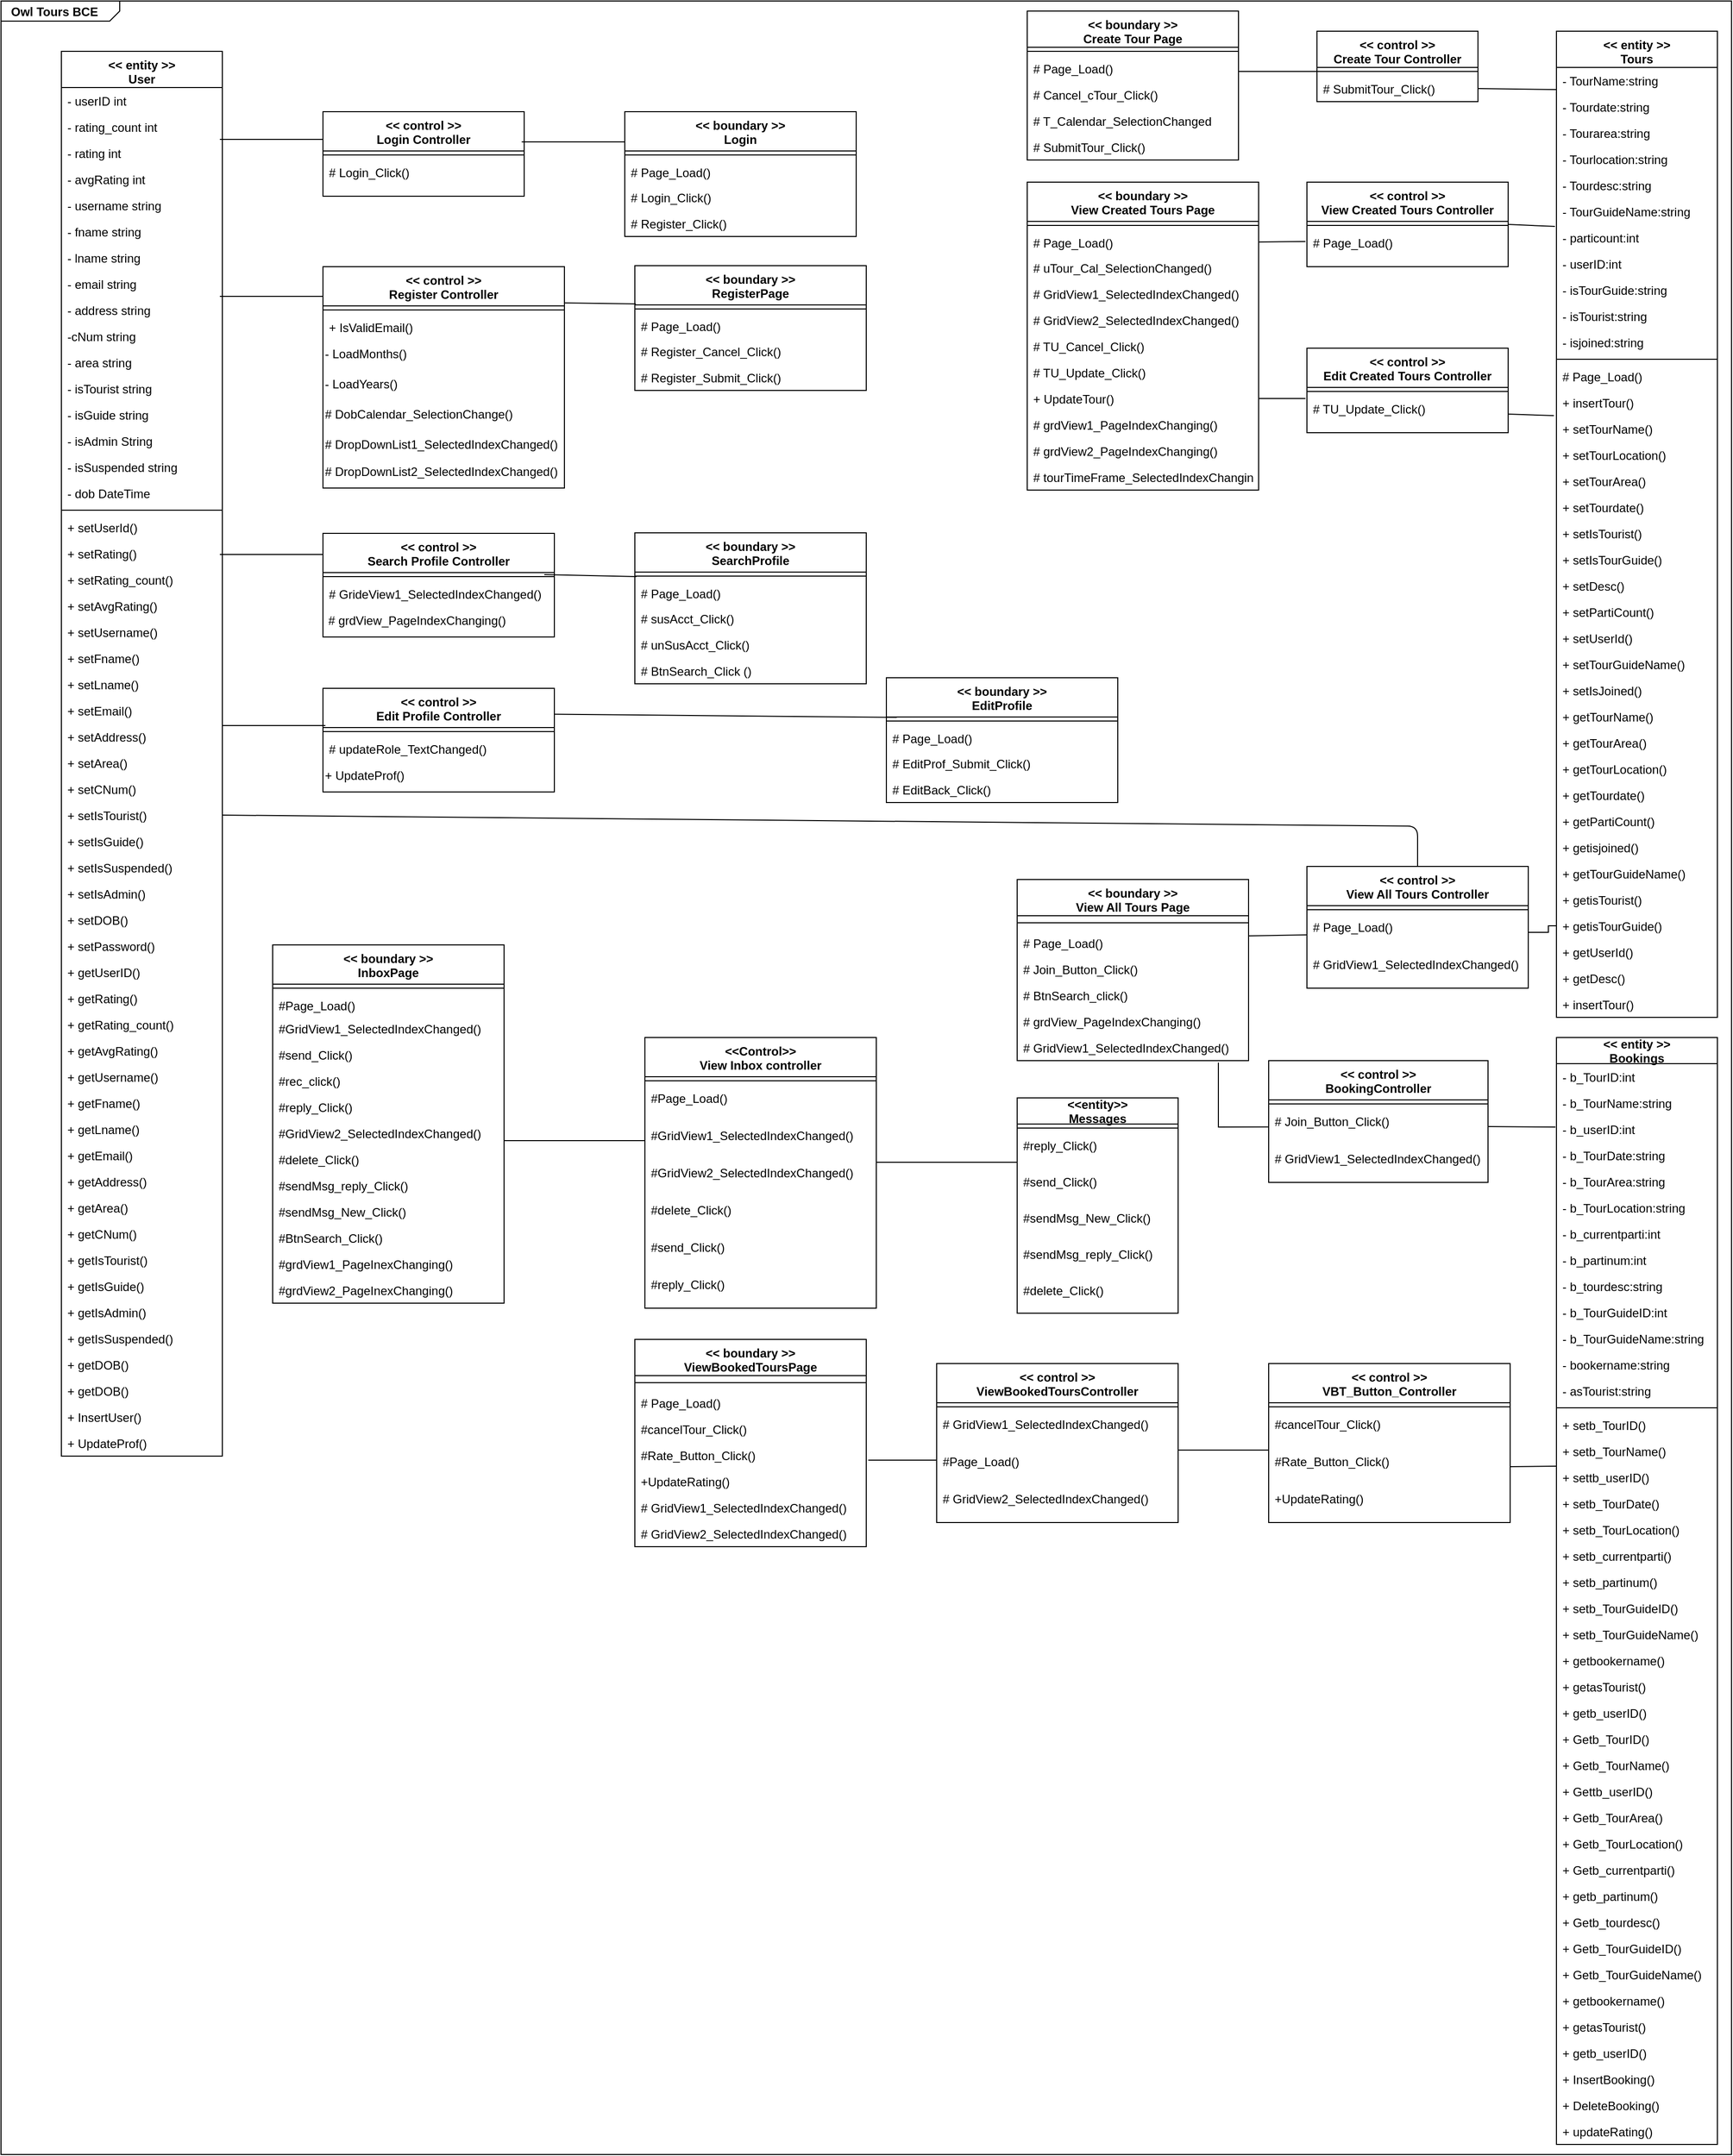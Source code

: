 <mxfile version="12.2.6" type="google" pages="1"><diagram name="Page-1" id="929967ad-93f9-6ef4-fab6-5d389245f69c"><mxGraphModel dx="3764.5" dy="1110" grid="1" gridSize="10" guides="1" tooltips="1" connect="1" arrows="1" fold="1" page="1" pageScale="1.5" pageWidth="1169" pageHeight="826" background="none" math="0" shadow="0"><root><mxCell id="0" style=";html=1;"/><mxCell id="1" style=";html=1;" parent="0"/><mxCell id="1672d66443f91eb5-1" value="&lt;p style=&quot;margin: 0px ; margin-top: 4px ; margin-left: 10px ; text-align: left&quot;&gt;&lt;b&gt;Owl Tours BCE&lt;/b&gt;&lt;/p&gt;" style="html=1;strokeWidth=1;shape=mxgraph.sysml.package;html=1;overflow=fill;whiteSpace=wrap;fillColor=none;gradientColor=none;fontSize=12;align=center;labelX=118.5;" parent="1" vertex="1"><mxGeometry x="-670" y="190" width="1720" height="2140" as="geometry"/></mxCell><mxCell id="1672d66443f91eb5-13" style="edgeStyle=orthogonalEdgeStyle;rounded=0;html=1;jettySize=auto;orthogonalLoop=1;endArrow=circlePlus;endFill=0;" parent="1" edge="1"><mxGeometry relative="1" as="geometry"><Array as="points"><mxPoint x="477" y="485"/><mxPoint x="517" y="485"/></Array><mxPoint x="517" y="445" as="targetPoint"/></mxGeometry></mxCell><mxCell id="1672d66443f91eb5-15" style="edgeStyle=orthogonalEdgeStyle;rounded=0;html=1;endArrow=circlePlus;endFill=0;jettySize=auto;orthogonalLoop=1;" parent="1" edge="1"><mxGeometry relative="1" as="geometry"><Array as="points"><mxPoint x="717" y="485"/><mxPoint x="517" y="485"/></Array><mxPoint x="517" y="445" as="targetPoint"/></mxGeometry></mxCell><mxCell id="1672d66443f91eb5-21" style="edgeStyle=none;rounded=0;html=1;dashed=1;endArrow=none;endFill=0;jettySize=auto;orthogonalLoop=1;" parent="1" edge="1"><mxGeometry relative="1" as="geometry"><mxPoint x="1066.583" y="655" as="targetPoint"/></mxGeometry></mxCell><mxCell id="1672d66443f91eb5-16" style="edgeStyle=orthogonalEdgeStyle;rounded=0;html=1;endArrow=circlePlus;endFill=0;jettySize=auto;orthogonalLoop=1;entryX=0.25;entryY=1;" parent="1" edge="1"><mxGeometry relative="1" as="geometry"><Array as="points"><mxPoint x="627" y="635"/><mxPoint x="677" y="635"/></Array><mxPoint x="627" y="655" as="sourcePoint"/></mxGeometry></mxCell><mxCell id="1672d66443f91eb5-17" style="edgeStyle=orthogonalEdgeStyle;rounded=0;html=1;endArrow=circlePlus;endFill=0;jettySize=auto;orthogonalLoop=1;entryX=0.5;entryY=1;" parent="1" edge="1"><mxGeometry relative="1" as="geometry"><Array as="points"><mxPoint x="817" y="635"/><mxPoint x="717" y="635"/></Array><mxPoint x="717" y="605" as="targetPoint"/></mxGeometry></mxCell><mxCell id="1672d66443f91eb5-18" style="edgeStyle=orthogonalEdgeStyle;rounded=0;html=1;endArrow=circlePlus;endFill=0;jettySize=auto;orthogonalLoop=1;entryX=0.75;entryY=1;" parent="1" edge="1"><mxGeometry relative="1" as="geometry"><Array as="points"><mxPoint x="1017" y="625"/><mxPoint x="757" y="625"/></Array><mxPoint x="757" y="605" as="targetPoint"/></mxGeometry></mxCell><mxCell id="1672d66443f91eb5-22" style="edgeStyle=none;rounded=0;html=1;dashed=1;endArrow=none;endFill=0;jettySize=auto;orthogonalLoop=1;" parent="1" edge="1"><mxGeometry relative="1" as="geometry"><mxPoint x="1017" y="655" as="sourcePoint"/></mxGeometry></mxCell><mxCell id="1672d66443f91eb5-14" style="edgeStyle=orthogonalEdgeStyle;rounded=0;html=1;endArrow=circlePlus;endFill=0;jettySize=auto;orthogonalLoop=1;" parent="1" edge="1"><mxGeometry relative="1" as="geometry"><Array as="points"><mxPoint x="477" y="755"/><mxPoint x="477" y="755"/></Array><mxPoint x="477" y="615" as="targetPoint"/></mxGeometry></mxCell><mxCell id="1672d66443f91eb5-19" style="rounded=0;html=1;endArrow=none;endFill=0;jettySize=auto;orthogonalLoop=1;dashed=1;" parent="1" edge="1"><mxGeometry relative="1" as="geometry"><mxPoint x="1001.727" y="725" as="targetPoint"/></mxGeometry></mxCell><mxCell id="1672d66443f91eb5-20" style="edgeStyle=none;rounded=0;html=1;dashed=1;endArrow=none;endFill=0;jettySize=auto;orthogonalLoop=1;" parent="1" edge="1"><mxGeometry relative="1" as="geometry"><mxPoint x="1187" y="825" as="sourcePoint"/></mxGeometry></mxCell><mxCell id="bj0Uy1Dtu-Lg25WhviB3-11" value="" style="rounded=0;orthogonalLoop=1;jettySize=auto;html=1;endArrow=none;endFill=0;entryX=0;entryY=0.5;entryDx=0;entryDy=0;exitX=1;exitY=0.5;exitDx=0;exitDy=0;" parent="1" edge="1"><mxGeometry relative="1" as="geometry"><mxPoint x="560" y="260" as="sourcePoint"/><mxPoint x="640" y="260" as="targetPoint"/></mxGeometry></mxCell><mxCell id="bj0Uy1Dtu-Lg25WhviB3-16" style="edgeStyle=none;rounded=0;orthogonalLoop=1;jettySize=auto;html=1;exitX=1;exitY=0.5;exitDx=0;exitDy=0;entryX=0;entryY=0.846;entryDx=0;entryDy=0;endArrow=none;endFill=0;entryPerimeter=0;" parent="1" source="PU88Cz02RM4bf7mgvb2O-21" target="PU88Cz02RM4bf7mgvb2O-27" edge="1"><mxGeometry relative="1" as="geometry"><mxPoint x="800" y="260" as="sourcePoint"/><mxPoint x="876" y="245" as="targetPoint"/></mxGeometry></mxCell><mxCell id="PU88Cz02RM4bf7mgvb2O-5" value="&lt;&lt; boundary &gt;&gt;&#xA;Create Tour Page" style="swimlane;fontStyle=1;align=center;verticalAlign=top;childLayout=stackLayout;horizontal=1;startSize=36;horizontalStack=0;resizeParent=1;resizeParentMax=0;resizeLast=0;collapsible=1;marginBottom=0;" parent="1" vertex="1"><mxGeometry x="350" y="200" width="210" height="148" as="geometry"/></mxCell><mxCell id="PU88Cz02RM4bf7mgvb2O-7" value="" style="line;strokeWidth=1;fillColor=none;align=left;verticalAlign=middle;spacingTop=-1;spacingLeft=3;spacingRight=3;rotatable=0;labelPosition=right;points=[];portConstraint=eastwest;" parent="PU88Cz02RM4bf7mgvb2O-5" vertex="1"><mxGeometry y="36" width="210" height="8" as="geometry"/></mxCell><mxCell id="PU88Cz02RM4bf7mgvb2O-8" value="# Page_Load()" style="text;strokeColor=none;fillColor=none;align=left;verticalAlign=top;spacingLeft=4;spacingRight=4;overflow=hidden;rotatable=0;points=[[0,0.5],[1,0.5]];portConstraint=eastwest;" parent="PU88Cz02RM4bf7mgvb2O-5" vertex="1"><mxGeometry y="44" width="210" height="26" as="geometry"/></mxCell><mxCell id="PU88Cz02RM4bf7mgvb2O-11" value="# Cancel_cTour_Click()" style="text;strokeColor=none;fillColor=none;align=left;verticalAlign=top;spacingLeft=4;spacingRight=4;overflow=hidden;rotatable=0;points=[[0,0.5],[1,0.5]];portConstraint=eastwest;" parent="PU88Cz02RM4bf7mgvb2O-5" vertex="1"><mxGeometry y="70" width="210" height="26" as="geometry"/></mxCell><mxCell id="PU88Cz02RM4bf7mgvb2O-9" value="# T_Calendar_SelectionChanged" style="text;strokeColor=none;fillColor=none;align=left;verticalAlign=top;spacingLeft=4;spacingRight=4;overflow=hidden;rotatable=0;points=[[0,0.5],[1,0.5]];portConstraint=eastwest;" parent="PU88Cz02RM4bf7mgvb2O-5" vertex="1"><mxGeometry y="96" width="210" height="26" as="geometry"/></mxCell><mxCell id="iLB9QEte7JGHa2HJNRDB-7" value="# SubmitTour_Click()" style="text;strokeColor=none;fillColor=none;align=left;verticalAlign=top;spacingLeft=4;spacingRight=4;overflow=hidden;rotatable=0;points=[[0,0.5],[1,0.5]];portConstraint=eastwest;" parent="PU88Cz02RM4bf7mgvb2O-5" vertex="1"><mxGeometry y="122" width="210" height="26" as="geometry"/></mxCell><mxCell id="PU88Cz02RM4bf7mgvb2O-18" value="&lt;&lt; control &gt;&gt;&#xA;Create Tour Controller" style="swimlane;fontStyle=1;align=center;verticalAlign=top;childLayout=stackLayout;horizontal=1;startSize=36;horizontalStack=0;resizeParent=1;resizeParentMax=0;resizeLast=0;collapsible=1;marginBottom=0;" parent="1" vertex="1"><mxGeometry x="638" y="220" width="160" height="70" as="geometry"/></mxCell><mxCell id="PU88Cz02RM4bf7mgvb2O-19" value="" style="line;strokeWidth=1;fillColor=none;align=left;verticalAlign=middle;spacingTop=-1;spacingLeft=3;spacingRight=3;rotatable=0;labelPosition=right;points=[];portConstraint=eastwest;" parent="PU88Cz02RM4bf7mgvb2O-18" vertex="1"><mxGeometry y="36" width="160" height="8" as="geometry"/></mxCell><mxCell id="PU88Cz02RM4bf7mgvb2O-21" value="# SubmitTour_Click()" style="text;strokeColor=none;fillColor=none;align=left;verticalAlign=top;spacingLeft=4;spacingRight=4;overflow=hidden;rotatable=0;points=[[0,0.5],[1,0.5]];portConstraint=eastwest;" parent="PU88Cz02RM4bf7mgvb2O-18" vertex="1"><mxGeometry y="44" width="160" height="26" as="geometry"/></mxCell><mxCell id="PU88Cz02RM4bf7mgvb2O-24" value="&lt;&lt; entity &gt;&gt;&#xA;Tours" style="swimlane;fontStyle=1;align=center;verticalAlign=top;childLayout=stackLayout;horizontal=1;startSize=36;horizontalStack=0;resizeParent=1;resizeParentMax=0;resizeLast=0;collapsible=1;marginBottom=0;" parent="1" vertex="1"><mxGeometry x="876" y="220" width="160" height="980" as="geometry"/></mxCell><mxCell id="PU88Cz02RM4bf7mgvb2O-27" value="- TourName:string" style="text;strokeColor=none;fillColor=none;align=left;verticalAlign=top;spacingLeft=4;spacingRight=4;overflow=hidden;rotatable=0;points=[[0,0.5],[1,0.5]];portConstraint=eastwest;" parent="PU88Cz02RM4bf7mgvb2O-24" vertex="1"><mxGeometry y="36" width="160" height="26" as="geometry"/></mxCell><mxCell id="PU88Cz02RM4bf7mgvb2O-28" value="- Tourdate:string" style="text;strokeColor=none;fillColor=none;align=left;verticalAlign=top;spacingLeft=4;spacingRight=4;overflow=hidden;rotatable=0;points=[[0,0.5],[1,0.5]];portConstraint=eastwest;" parent="PU88Cz02RM4bf7mgvb2O-24" vertex="1"><mxGeometry y="62" width="160" height="26" as="geometry"/></mxCell><mxCell id="PU88Cz02RM4bf7mgvb2O-29" value="- Tourarea:string" style="text;strokeColor=none;fillColor=none;align=left;verticalAlign=top;spacingLeft=4;spacingRight=4;overflow=hidden;rotatable=0;points=[[0,0.5],[1,0.5]];portConstraint=eastwest;" parent="PU88Cz02RM4bf7mgvb2O-24" vertex="1"><mxGeometry y="88" width="160" height="26" as="geometry"/></mxCell><mxCell id="PU88Cz02RM4bf7mgvb2O-30" value="- Tourlocation:string" style="text;strokeColor=none;fillColor=none;align=left;verticalAlign=top;spacingLeft=4;spacingRight=4;overflow=hidden;rotatable=0;points=[[0,0.5],[1,0.5]];portConstraint=eastwest;" parent="PU88Cz02RM4bf7mgvb2O-24" vertex="1"><mxGeometry y="114" width="160" height="26" as="geometry"/></mxCell><mxCell id="PU88Cz02RM4bf7mgvb2O-31" value="- Tourdesc:string" style="text;strokeColor=none;fillColor=none;align=left;verticalAlign=top;spacingLeft=4;spacingRight=4;overflow=hidden;rotatable=0;points=[[0,0.5],[1,0.5]];portConstraint=eastwest;" parent="PU88Cz02RM4bf7mgvb2O-24" vertex="1"><mxGeometry y="140" width="160" height="26" as="geometry"/></mxCell><mxCell id="PU88Cz02RM4bf7mgvb2O-34" value="- TourGuideName:string" style="text;strokeColor=none;fillColor=none;align=left;verticalAlign=top;spacingLeft=4;spacingRight=4;overflow=hidden;rotatable=0;points=[[0,0.5],[1,0.5]];portConstraint=eastwest;" parent="PU88Cz02RM4bf7mgvb2O-24" vertex="1"><mxGeometry y="166" width="160" height="26" as="geometry"/></mxCell><mxCell id="PU88Cz02RM4bf7mgvb2O-32" value="- particount:int" style="text;strokeColor=none;fillColor=none;align=left;verticalAlign=top;spacingLeft=4;spacingRight=4;overflow=hidden;rotatable=0;points=[[0,0.5],[1,0.5]];portConstraint=eastwest;" parent="PU88Cz02RM4bf7mgvb2O-24" vertex="1"><mxGeometry y="192" width="160" height="26" as="geometry"/></mxCell><mxCell id="PU88Cz02RM4bf7mgvb2O-33" value="- userID:int" style="text;strokeColor=none;fillColor=none;align=left;verticalAlign=top;spacingLeft=4;spacingRight=4;overflow=hidden;rotatable=0;points=[[0,0.5],[1,0.5]];portConstraint=eastwest;" parent="PU88Cz02RM4bf7mgvb2O-24" vertex="1"><mxGeometry y="218" width="160" height="26" as="geometry"/></mxCell><mxCell id="PU88Cz02RM4bf7mgvb2O-35" value="- isTourGuide:string" style="text;strokeColor=none;fillColor=none;align=left;verticalAlign=top;spacingLeft=4;spacingRight=4;overflow=hidden;rotatable=0;points=[[0,0.5],[1,0.5]];portConstraint=eastwest;" parent="PU88Cz02RM4bf7mgvb2O-24" vertex="1"><mxGeometry y="244" width="160" height="26" as="geometry"/></mxCell><mxCell id="PU88Cz02RM4bf7mgvb2O-36" value="- isTourist:string" style="text;strokeColor=none;fillColor=none;align=left;verticalAlign=top;spacingLeft=4;spacingRight=4;overflow=hidden;rotatable=0;points=[[0,0.5],[1,0.5]];portConstraint=eastwest;" parent="PU88Cz02RM4bf7mgvb2O-24" vertex="1"><mxGeometry y="270" width="160" height="26" as="geometry"/></mxCell><mxCell id="PU88Cz02RM4bf7mgvb2O-37" value="- isjoined:string" style="text;strokeColor=none;fillColor=none;align=left;verticalAlign=top;spacingLeft=4;spacingRight=4;overflow=hidden;rotatable=0;points=[[0,0.5],[1,0.5]];portConstraint=eastwest;" parent="PU88Cz02RM4bf7mgvb2O-24" vertex="1"><mxGeometry y="296" width="160" height="26" as="geometry"/></mxCell><mxCell id="PU88Cz02RM4bf7mgvb2O-25" value="" style="line;strokeWidth=1;fillColor=none;align=left;verticalAlign=middle;spacingTop=-1;spacingLeft=3;spacingRight=3;rotatable=0;labelPosition=right;points=[];portConstraint=eastwest;" parent="PU88Cz02RM4bf7mgvb2O-24" vertex="1"><mxGeometry y="322" width="160" height="8" as="geometry"/></mxCell><mxCell id="PU88Cz02RM4bf7mgvb2O-26" value="# Page_Load()" style="text;strokeColor=none;fillColor=none;align=left;verticalAlign=top;spacingLeft=4;spacingRight=4;overflow=hidden;rotatable=0;points=[[0,0.5],[1,0.5]];portConstraint=eastwest;" parent="PU88Cz02RM4bf7mgvb2O-24" vertex="1"><mxGeometry y="330" width="160" height="26" as="geometry"/></mxCell><mxCell id="PU88Cz02RM4bf7mgvb2O-38" value="+ insertTour()" style="text;strokeColor=none;fillColor=none;align=left;verticalAlign=top;spacingLeft=4;spacingRight=4;overflow=hidden;rotatable=0;points=[[0,0.5],[1,0.5]];portConstraint=eastwest;" parent="PU88Cz02RM4bf7mgvb2O-24" vertex="1"><mxGeometry y="356" width="160" height="26" as="geometry"/></mxCell><mxCell id="PU88Cz02RM4bf7mgvb2O-53" value="+ setTourName()" style="text;strokeColor=none;fillColor=none;align=left;verticalAlign=top;spacingLeft=4;spacingRight=4;overflow=hidden;rotatable=0;points=[[0,0.5],[1,0.5]];portConstraint=eastwest;" parent="PU88Cz02RM4bf7mgvb2O-24" vertex="1"><mxGeometry y="382" width="160" height="26" as="geometry"/></mxCell><mxCell id="PU88Cz02RM4bf7mgvb2O-56" value="+ setTourLocation()" style="text;strokeColor=none;fillColor=none;align=left;verticalAlign=top;spacingLeft=4;spacingRight=4;overflow=hidden;rotatable=0;points=[[0,0.5],[1,0.5]];portConstraint=eastwest;" parent="PU88Cz02RM4bf7mgvb2O-24" vertex="1"><mxGeometry y="408" width="160" height="26" as="geometry"/></mxCell><mxCell id="PU88Cz02RM4bf7mgvb2O-55" value="+ setTourArea()" style="text;strokeColor=none;fillColor=none;align=left;verticalAlign=top;spacingLeft=4;spacingRight=4;overflow=hidden;rotatable=0;points=[[0,0.5],[1,0.5]];portConstraint=eastwest;" parent="PU88Cz02RM4bf7mgvb2O-24" vertex="1"><mxGeometry y="434" width="160" height="26" as="geometry"/></mxCell><mxCell id="PU88Cz02RM4bf7mgvb2O-54" value="+ setTourdate()" style="text;strokeColor=none;fillColor=none;align=left;verticalAlign=top;spacingLeft=4;spacingRight=4;overflow=hidden;rotatable=0;points=[[0,0.5],[1,0.5]];portConstraint=eastwest;" parent="PU88Cz02RM4bf7mgvb2O-24" vertex="1"><mxGeometry y="460" width="160" height="26" as="geometry"/></mxCell><mxCell id="PU88Cz02RM4bf7mgvb2O-61" value="+ setIsTourist()" style="text;strokeColor=none;fillColor=none;align=left;verticalAlign=top;spacingLeft=4;spacingRight=4;overflow=hidden;rotatable=0;points=[[0,0.5],[1,0.5]];portConstraint=eastwest;" parent="PU88Cz02RM4bf7mgvb2O-24" vertex="1"><mxGeometry y="486" width="160" height="26" as="geometry"/></mxCell><mxCell id="PU88Cz02RM4bf7mgvb2O-60" value="+ setIsTourGuide()" style="text;strokeColor=none;fillColor=none;align=left;verticalAlign=top;spacingLeft=4;spacingRight=4;overflow=hidden;rotatable=0;points=[[0,0.5],[1,0.5]];portConstraint=eastwest;" parent="PU88Cz02RM4bf7mgvb2O-24" vertex="1"><mxGeometry y="512" width="160" height="26" as="geometry"/></mxCell><mxCell id="PU88Cz02RM4bf7mgvb2O-58" value="+ setDesc()" style="text;strokeColor=none;fillColor=none;align=left;verticalAlign=top;spacingLeft=4;spacingRight=4;overflow=hidden;rotatable=0;points=[[0,0.5],[1,0.5]];portConstraint=eastwest;" parent="PU88Cz02RM4bf7mgvb2O-24" vertex="1"><mxGeometry y="538" width="160" height="26" as="geometry"/></mxCell><mxCell id="PU88Cz02RM4bf7mgvb2O-57" value="+ setPartiCount()" style="text;strokeColor=none;fillColor=none;align=left;verticalAlign=top;spacingLeft=4;spacingRight=4;overflow=hidden;rotatable=0;points=[[0,0.5],[1,0.5]];portConstraint=eastwest;" parent="PU88Cz02RM4bf7mgvb2O-24" vertex="1"><mxGeometry y="564" width="160" height="26" as="geometry"/></mxCell><mxCell id="PU88Cz02RM4bf7mgvb2O-59" value="+ setUserId()" style="text;strokeColor=none;fillColor=none;align=left;verticalAlign=top;spacingLeft=4;spacingRight=4;overflow=hidden;rotatable=0;points=[[0,0.5],[1,0.5]];portConstraint=eastwest;" parent="PU88Cz02RM4bf7mgvb2O-24" vertex="1"><mxGeometry y="590" width="160" height="26" as="geometry"/></mxCell><mxCell id="PU88Cz02RM4bf7mgvb2O-62" value="+ setTourGuideName()" style="text;strokeColor=none;fillColor=none;align=left;verticalAlign=top;spacingLeft=4;spacingRight=4;overflow=hidden;rotatable=0;points=[[0,0.5],[1,0.5]];portConstraint=eastwest;" parent="PU88Cz02RM4bf7mgvb2O-24" vertex="1"><mxGeometry y="616" width="160" height="26" as="geometry"/></mxCell><mxCell id="PU88Cz02RM4bf7mgvb2O-63" value="+ setIsJoined()" style="text;strokeColor=none;fillColor=none;align=left;verticalAlign=top;spacingLeft=4;spacingRight=4;overflow=hidden;rotatable=0;points=[[0,0.5],[1,0.5]];portConstraint=eastwest;" parent="PU88Cz02RM4bf7mgvb2O-24" vertex="1"><mxGeometry y="642" width="160" height="26" as="geometry"/></mxCell><mxCell id="PU88Cz02RM4bf7mgvb2O-64" value="+ getTourName()" style="text;strokeColor=none;fillColor=none;align=left;verticalAlign=top;spacingLeft=4;spacingRight=4;overflow=hidden;rotatable=0;points=[[0,0.5],[1,0.5]];portConstraint=eastwest;" parent="PU88Cz02RM4bf7mgvb2O-24" vertex="1"><mxGeometry y="668" width="160" height="26" as="geometry"/></mxCell><mxCell id="PU88Cz02RM4bf7mgvb2O-66" value="+ getTourArea()" style="text;strokeColor=none;fillColor=none;align=left;verticalAlign=top;spacingLeft=4;spacingRight=4;overflow=hidden;rotatable=0;points=[[0,0.5],[1,0.5]];portConstraint=eastwest;" parent="PU88Cz02RM4bf7mgvb2O-24" vertex="1"><mxGeometry y="694" width="160" height="26" as="geometry"/></mxCell><mxCell id="PU88Cz02RM4bf7mgvb2O-67" value="+ getTourLocation()" style="text;strokeColor=none;fillColor=none;align=left;verticalAlign=top;spacingLeft=4;spacingRight=4;overflow=hidden;rotatable=0;points=[[0,0.5],[1,0.5]];portConstraint=eastwest;" parent="PU88Cz02RM4bf7mgvb2O-24" vertex="1"><mxGeometry y="720" width="160" height="26" as="geometry"/></mxCell><mxCell id="PU88Cz02RM4bf7mgvb2O-65" value="+ getTourdate()" style="text;strokeColor=none;fillColor=none;align=left;verticalAlign=top;spacingLeft=4;spacingRight=4;overflow=hidden;rotatable=0;points=[[0,0.5],[1,0.5]];portConstraint=eastwest;" parent="PU88Cz02RM4bf7mgvb2O-24" vertex="1"><mxGeometry y="746" width="160" height="26" as="geometry"/></mxCell><mxCell id="PU88Cz02RM4bf7mgvb2O-68" value="+ getPartiCount()" style="text;strokeColor=none;fillColor=none;align=left;verticalAlign=top;spacingLeft=4;spacingRight=4;overflow=hidden;rotatable=0;points=[[0,0.5],[1,0.5]];portConstraint=eastwest;" parent="PU88Cz02RM4bf7mgvb2O-24" vertex="1"><mxGeometry y="772" width="160" height="26" as="geometry"/></mxCell><mxCell id="PU88Cz02RM4bf7mgvb2O-74" value="+ getisjoined()" style="text;strokeColor=none;fillColor=none;align=left;verticalAlign=top;spacingLeft=4;spacingRight=4;overflow=hidden;rotatable=0;points=[[0,0.5],[1,0.5]];portConstraint=eastwest;" parent="PU88Cz02RM4bf7mgvb2O-24" vertex="1"><mxGeometry y="798" width="160" height="26" as="geometry"/></mxCell><mxCell id="PU88Cz02RM4bf7mgvb2O-73" value="+ getTourGuideName()" style="text;strokeColor=none;fillColor=none;align=left;verticalAlign=top;spacingLeft=4;spacingRight=4;overflow=hidden;rotatable=0;points=[[0,0.5],[1,0.5]];portConstraint=eastwest;" parent="PU88Cz02RM4bf7mgvb2O-24" vertex="1"><mxGeometry y="824" width="160" height="26" as="geometry"/></mxCell><mxCell id="PU88Cz02RM4bf7mgvb2O-72" value="+ getisTourist()" style="text;strokeColor=none;fillColor=none;align=left;verticalAlign=top;spacingLeft=4;spacingRight=4;overflow=hidden;rotatable=0;points=[[0,0.5],[1,0.5]];portConstraint=eastwest;" parent="PU88Cz02RM4bf7mgvb2O-24" vertex="1"><mxGeometry y="850" width="160" height="26" as="geometry"/></mxCell><mxCell id="PU88Cz02RM4bf7mgvb2O-71" value="+ getisTourGuide()" style="text;strokeColor=none;fillColor=none;align=left;verticalAlign=top;spacingLeft=4;spacingRight=4;overflow=hidden;rotatable=0;points=[[0,0.5],[1,0.5]];portConstraint=eastwest;" parent="PU88Cz02RM4bf7mgvb2O-24" vertex="1"><mxGeometry y="876" width="160" height="26" as="geometry"/></mxCell><mxCell id="PU88Cz02RM4bf7mgvb2O-70" value="+ getUserId()" style="text;strokeColor=none;fillColor=none;align=left;verticalAlign=top;spacingLeft=4;spacingRight=4;overflow=hidden;rotatable=0;points=[[0,0.5],[1,0.5]];portConstraint=eastwest;" parent="PU88Cz02RM4bf7mgvb2O-24" vertex="1"><mxGeometry y="902" width="160" height="26" as="geometry"/></mxCell><mxCell id="PU88Cz02RM4bf7mgvb2O-69" value="+ getDesc()" style="text;strokeColor=none;fillColor=none;align=left;verticalAlign=top;spacingLeft=4;spacingRight=4;overflow=hidden;rotatable=0;points=[[0,0.5],[1,0.5]];portConstraint=eastwest;" parent="PU88Cz02RM4bf7mgvb2O-24" vertex="1"><mxGeometry y="928" width="160" height="26" as="geometry"/></mxCell><mxCell id="YB0PKlsDIAYXcwSkrOR7-3" value="+ insertTour()" style="text;strokeColor=none;fillColor=none;align=left;verticalAlign=top;spacingLeft=4;spacingRight=4;overflow=hidden;rotatable=0;points=[[0,0.5],[1,0.5]];portConstraint=eastwest;" parent="PU88Cz02RM4bf7mgvb2O-24" vertex="1"><mxGeometry y="954" width="160" height="26" as="geometry"/></mxCell><mxCell id="PU88Cz02RM4bf7mgvb2O-83" value="&lt;&lt; control &gt;&gt;&#xA;View All Tours Controller" style="swimlane;fontStyle=1;align=center;verticalAlign=top;childLayout=stackLayout;horizontal=1;startSize=39;horizontalStack=0;resizeParent=1;resizeParentMax=0;resizeLast=0;collapsible=1;marginBottom=0;" parent="1" vertex="1"><mxGeometry x="628" y="1050" width="220" height="121" as="geometry"/></mxCell><mxCell id="PU88Cz02RM4bf7mgvb2O-84" value="" style="line;strokeWidth=1;fillColor=none;align=left;verticalAlign=middle;spacingTop=-1;spacingLeft=3;spacingRight=3;rotatable=0;labelPosition=right;points=[];portConstraint=eastwest;" parent="PU88Cz02RM4bf7mgvb2O-83" vertex="1"><mxGeometry y="39" width="220" height="8" as="geometry"/></mxCell><mxCell id="PU88Cz02RM4bf7mgvb2O-85" value="# Page_Load()" style="text;strokeColor=none;fillColor=none;align=left;verticalAlign=top;spacingLeft=4;spacingRight=4;overflow=hidden;rotatable=0;points=[[0,0.5],[1,0.5]];portConstraint=eastwest;" parent="PU88Cz02RM4bf7mgvb2O-83" vertex="1"><mxGeometry y="47" width="220" height="37" as="geometry"/></mxCell><mxCell id="NZ2hn5DQar2NssI3NVmi-36" value="# GridView1_SelectedIndexChanged()&#xA;" style="text;strokeColor=none;fillColor=none;align=left;verticalAlign=top;spacingLeft=4;spacingRight=4;overflow=hidden;rotatable=0;points=[[0,0.5],[1,0.5]];portConstraint=eastwest;" parent="PU88Cz02RM4bf7mgvb2O-83" vertex="1"><mxGeometry y="84" width="220" height="37" as="geometry"/></mxCell><mxCell id="PU88Cz02RM4bf7mgvb2O-88" value="&lt;&lt; boundary &gt;&gt;&#xA;View Created Tours Page" style="swimlane;fontStyle=1;align=center;verticalAlign=top;childLayout=stackLayout;horizontal=1;startSize=39;horizontalStack=0;resizeParent=1;resizeParentMax=0;resizeLast=0;collapsible=1;marginBottom=0;" parent="1" vertex="1"><mxGeometry x="350" y="370" width="230" height="306" as="geometry"/></mxCell><mxCell id="PU88Cz02RM4bf7mgvb2O-89" value="" style="line;strokeWidth=1;fillColor=none;align=left;verticalAlign=middle;spacingTop=-1;spacingLeft=3;spacingRight=3;rotatable=0;labelPosition=right;points=[];portConstraint=eastwest;" parent="PU88Cz02RM4bf7mgvb2O-88" vertex="1"><mxGeometry y="39" width="230" height="8" as="geometry"/></mxCell><mxCell id="PU88Cz02RM4bf7mgvb2O-90" value="# Page_Load()" style="text;strokeColor=none;fillColor=none;align=left;verticalAlign=top;spacingLeft=4;spacingRight=4;overflow=hidden;rotatable=0;points=[[0,0.5],[1,0.5]];portConstraint=eastwest;" parent="PU88Cz02RM4bf7mgvb2O-88" vertex="1"><mxGeometry y="47" width="230" height="25" as="geometry"/></mxCell><mxCell id="PU88Cz02RM4bf7mgvb2O-92" value="# uTour_Cal_SelectionChanged()" style="text;strokeColor=none;fillColor=none;align=left;verticalAlign=top;spacingLeft=4;spacingRight=4;overflow=hidden;rotatable=0;points=[[0,0.5],[1,0.5]];portConstraint=eastwest;" parent="PU88Cz02RM4bf7mgvb2O-88" vertex="1"><mxGeometry y="72" width="230" height="26" as="geometry"/></mxCell><mxCell id="PU88Cz02RM4bf7mgvb2O-94" value="# GridView1_SelectedIndexChanged()&#xA;" style="text;strokeColor=none;fillColor=none;align=left;verticalAlign=top;spacingLeft=4;spacingRight=4;overflow=hidden;rotatable=0;points=[[0,0.5],[1,0.5]];portConstraint=eastwest;" parent="PU88Cz02RM4bf7mgvb2O-88" vertex="1"><mxGeometry y="98" width="230" height="26" as="geometry"/></mxCell><mxCell id="iLB9QEte7JGHa2HJNRDB-1" value="# GridView2_SelectedIndexChanged()&#xA;" style="text;strokeColor=none;fillColor=none;align=left;verticalAlign=top;spacingLeft=4;spacingRight=4;overflow=hidden;rotatable=0;points=[[0,0.5],[1,0.5]];portConstraint=eastwest;" parent="PU88Cz02RM4bf7mgvb2O-88" vertex="1"><mxGeometry y="124" width="230" height="26" as="geometry"/></mxCell><mxCell id="PU88Cz02RM4bf7mgvb2O-91" value="# TU_Cancel_Click()" style="text;strokeColor=none;fillColor=none;align=left;verticalAlign=top;spacingLeft=4;spacingRight=4;overflow=hidden;rotatable=0;points=[[0,0.5],[1,0.5]];portConstraint=eastwest;" parent="PU88Cz02RM4bf7mgvb2O-88" vertex="1"><mxGeometry y="150" width="230" height="26" as="geometry"/></mxCell><mxCell id="iLB9QEte7JGHa2HJNRDB-5" value="# TU_Update_Click()" style="text;strokeColor=none;fillColor=none;align=left;verticalAlign=top;spacingLeft=4;spacingRight=4;overflow=hidden;rotatable=0;points=[[0,0.5],[1,0.5]];portConstraint=eastwest;" parent="PU88Cz02RM4bf7mgvb2O-88" vertex="1"><mxGeometry y="176" width="230" height="26" as="geometry"/></mxCell><mxCell id="PU88Cz02RM4bf7mgvb2O-113" value="+ UpdateTour()" style="text;strokeColor=none;fillColor=none;align=left;verticalAlign=top;spacingLeft=4;spacingRight=4;overflow=hidden;rotatable=0;points=[[0,0.5],[1,0.5]];portConstraint=eastwest;" parent="PU88Cz02RM4bf7mgvb2O-88" vertex="1"><mxGeometry y="202" width="230" height="26" as="geometry"/></mxCell><mxCell id="iLB9QEte7JGHa2HJNRDB-2" value="# grdView1_PageIndexChanging()" style="text;strokeColor=none;fillColor=none;align=left;verticalAlign=top;spacingLeft=4;spacingRight=4;overflow=hidden;rotatable=0;points=[[0,0.5],[1,0.5]];portConstraint=eastwest;" parent="PU88Cz02RM4bf7mgvb2O-88" vertex="1"><mxGeometry y="228" width="230" height="26" as="geometry"/></mxCell><mxCell id="iLB9QEte7JGHa2HJNRDB-3" value="# grdView2_PageIndexChanging()" style="text;strokeColor=none;fillColor=none;align=left;verticalAlign=top;spacingLeft=4;spacingRight=4;overflow=hidden;rotatable=0;points=[[0,0.5],[1,0.5]];portConstraint=eastwest;" parent="PU88Cz02RM4bf7mgvb2O-88" vertex="1"><mxGeometry y="254" width="230" height="26" as="geometry"/></mxCell><mxCell id="iLB9QEte7JGHa2HJNRDB-4" value="# tourTimeFrame_SelectedIndexChanging()" style="text;strokeColor=none;fillColor=none;align=left;verticalAlign=top;spacingLeft=4;spacingRight=4;overflow=hidden;rotatable=0;points=[[0,0.5],[1,0.5]];portConstraint=eastwest;" parent="PU88Cz02RM4bf7mgvb2O-88" vertex="1"><mxGeometry y="280" width="230" height="26" as="geometry"/></mxCell><mxCell id="iLB9QEte7JGHa2HJNRDB-14" style="rounded=0;orthogonalLoop=1;jettySize=auto;html=1;exitX=1;exitY=0.5;exitDx=0;exitDy=0;entryX=-0.009;entryY=0.077;entryDx=0;entryDy=0;entryPerimeter=0;endArrow=none;endFill=0;" parent="1" source="PU88Cz02RM4bf7mgvb2O-95" target="PU88Cz02RM4bf7mgvb2O-32" edge="1"><mxGeometry relative="1" as="geometry"/></mxCell><mxCell id="PU88Cz02RM4bf7mgvb2O-95" value="&lt;&lt; control &gt;&gt;&#xA;View Created Tours Controller" style="swimlane;fontStyle=1;align=center;verticalAlign=top;childLayout=stackLayout;horizontal=1;startSize=39;horizontalStack=0;resizeParent=1;resizeParentMax=0;resizeLast=0;collapsible=1;marginBottom=0;" parent="1" vertex="1"><mxGeometry x="628" y="370" width="200" height="84" as="geometry"/></mxCell><mxCell id="PU88Cz02RM4bf7mgvb2O-96" value="" style="line;strokeWidth=1;fillColor=none;align=left;verticalAlign=middle;spacingTop=-1;spacingLeft=3;spacingRight=3;rotatable=0;labelPosition=right;points=[];portConstraint=eastwest;" parent="PU88Cz02RM4bf7mgvb2O-95" vertex="1"><mxGeometry y="39" width="200" height="8" as="geometry"/></mxCell><mxCell id="PU88Cz02RM4bf7mgvb2O-97" value="# Page_Load()" style="text;strokeColor=none;fillColor=none;align=left;verticalAlign=top;spacingLeft=4;spacingRight=4;overflow=hidden;rotatable=0;points=[[0,0.5],[1,0.5]];portConstraint=eastwest;" parent="PU88Cz02RM4bf7mgvb2O-95" vertex="1"><mxGeometry y="47" width="200" height="37" as="geometry"/></mxCell><mxCell id="z8AeN1TUACEARk2f1wxs-1" value="&lt;&lt; boundary &gt;&gt;&#xA;Login" style="swimlane;fontStyle=1;align=center;verticalAlign=top;childLayout=stackLayout;horizontal=1;startSize=39;horizontalStack=0;resizeParent=1;resizeParentMax=0;resizeLast=0;collapsible=1;marginBottom=0;" parent="1" vertex="1"><mxGeometry x="-50" y="300" width="230" height="124" as="geometry"/></mxCell><mxCell id="z8AeN1TUACEARk2f1wxs-2" value="" style="line;strokeWidth=1;fillColor=none;align=left;verticalAlign=middle;spacingTop=-1;spacingLeft=3;spacingRight=3;rotatable=0;labelPosition=right;points=[];portConstraint=eastwest;" parent="z8AeN1TUACEARk2f1wxs-1" vertex="1"><mxGeometry y="39" width="230" height="8" as="geometry"/></mxCell><mxCell id="z8AeN1TUACEARk2f1wxs-3" value="# Page_Load()" style="text;strokeColor=none;fillColor=none;align=left;verticalAlign=top;spacingLeft=4;spacingRight=4;overflow=hidden;rotatable=0;points=[[0,0.5],[1,0.5]];portConstraint=eastwest;" parent="z8AeN1TUACEARk2f1wxs-1" vertex="1"><mxGeometry y="47" width="230" height="25" as="geometry"/></mxCell><mxCell id="z8AeN1TUACEARk2f1wxs-4" value="# Login_Click()" style="text;strokeColor=none;fillColor=none;align=left;verticalAlign=top;spacingLeft=4;spacingRight=4;overflow=hidden;rotatable=0;points=[[0,0.5],[1,0.5]];portConstraint=eastwest;" parent="z8AeN1TUACEARk2f1wxs-1" vertex="1"><mxGeometry y="72" width="230" height="26" as="geometry"/></mxCell><mxCell id="z8AeN1TUACEARk2f1wxs-5" value="# Register_Click()" style="text;strokeColor=none;fillColor=none;align=left;verticalAlign=top;spacingLeft=4;spacingRight=4;overflow=hidden;rotatable=0;points=[[0,0.5],[1,0.5]];portConstraint=eastwest;" parent="z8AeN1TUACEARk2f1wxs-1" vertex="1"><mxGeometry y="98" width="230" height="26" as="geometry"/></mxCell><mxCell id="PU88Cz02RM4bf7mgvb2O-99" value="&lt;&lt; control &gt;&gt;&#xA;BookingController" style="swimlane;fontStyle=1;align=center;verticalAlign=top;childLayout=stackLayout;horizontal=1;startSize=39;horizontalStack=0;resizeParent=1;resizeParentMax=0;resizeLast=0;collapsible=1;marginBottom=0;" parent="1" vertex="1"><mxGeometry x="590" y="1243" width="218" height="121" as="geometry"/></mxCell><mxCell id="PU88Cz02RM4bf7mgvb2O-100" value="" style="line;strokeWidth=1;fillColor=none;align=left;verticalAlign=middle;spacingTop=-1;spacingLeft=3;spacingRight=3;rotatable=0;labelPosition=right;points=[];portConstraint=eastwest;" parent="PU88Cz02RM4bf7mgvb2O-99" vertex="1"><mxGeometry y="39" width="218" height="8" as="geometry"/></mxCell><mxCell id="PU88Cz02RM4bf7mgvb2O-101" value="# Join_Button_Click()" style="text;strokeColor=none;fillColor=none;align=left;verticalAlign=top;spacingLeft=4;spacingRight=4;overflow=hidden;rotatable=0;points=[[0,0.5],[1,0.5]];portConstraint=eastwest;" parent="PU88Cz02RM4bf7mgvb2O-99" vertex="1"><mxGeometry y="47" width="218" height="37" as="geometry"/></mxCell><mxCell id="YB0PKlsDIAYXcwSkrOR7-1" value="# GridView1_SelectedIndexChanged()&#xA;" style="text;strokeColor=none;fillColor=none;align=left;verticalAlign=top;spacingLeft=4;spacingRight=4;overflow=hidden;rotatable=0;points=[[0,0.5],[1,0.5]];portConstraint=eastwest;" parent="PU88Cz02RM4bf7mgvb2O-99" vertex="1"><mxGeometry y="84" width="218" height="37" as="geometry"/></mxCell><mxCell id="PU88Cz02RM4bf7mgvb2O-105" value="&lt;&lt; control &gt;&gt;&#xA;Edit Created Tours Controller" style="swimlane;fontStyle=1;align=center;verticalAlign=top;childLayout=stackLayout;horizontal=1;startSize=39;horizontalStack=0;resizeParent=1;resizeParentMax=0;resizeLast=0;collapsible=1;marginBottom=0;" parent="1" vertex="1"><mxGeometry x="628" y="535" width="200" height="84" as="geometry"/></mxCell><mxCell id="PU88Cz02RM4bf7mgvb2O-106" value="" style="line;strokeWidth=1;fillColor=none;align=left;verticalAlign=middle;spacingTop=-1;spacingLeft=3;spacingRight=3;rotatable=0;labelPosition=right;points=[];portConstraint=eastwest;" parent="PU88Cz02RM4bf7mgvb2O-105" vertex="1"><mxGeometry y="39" width="200" height="8" as="geometry"/></mxCell><mxCell id="PU88Cz02RM4bf7mgvb2O-107" value="# TU_Update_Click()" style="text;strokeColor=none;fillColor=none;align=left;verticalAlign=top;spacingLeft=4;spacingRight=4;overflow=hidden;rotatable=0;points=[[0,0.5],[1,0.5]];portConstraint=eastwest;" parent="PU88Cz02RM4bf7mgvb2O-105" vertex="1"><mxGeometry y="47" width="200" height="37" as="geometry"/></mxCell><mxCell id="z8AeN1TUACEARk2f1wxs-9" value="&lt;&lt; control &gt;&gt;&#xA;Login Controller" style="swimlane;fontStyle=1;align=center;verticalAlign=top;childLayout=stackLayout;horizontal=1;startSize=39;horizontalStack=0;resizeParent=1;resizeParentMax=0;resizeLast=0;collapsible=1;marginBottom=0;" parent="1" vertex="1"><mxGeometry x="-350" y="300" width="200" height="84" as="geometry"/></mxCell><mxCell id="z8AeN1TUACEARk2f1wxs-10" value="" style="line;strokeWidth=1;fillColor=none;align=left;verticalAlign=middle;spacingTop=-1;spacingLeft=3;spacingRight=3;rotatable=0;labelPosition=right;points=[];portConstraint=eastwest;" parent="z8AeN1TUACEARk2f1wxs-9" vertex="1"><mxGeometry y="39" width="200" height="8" as="geometry"/></mxCell><mxCell id="z8AeN1TUACEARk2f1wxs-11" value="# Login_Click()" style="text;strokeColor=none;fillColor=none;align=left;verticalAlign=top;spacingLeft=4;spacingRight=4;overflow=hidden;rotatable=0;points=[[0,0.5],[1,0.5]];portConstraint=eastwest;" parent="z8AeN1TUACEARk2f1wxs-9" vertex="1"><mxGeometry y="47" width="200" height="37" as="geometry"/></mxCell><mxCell id="PU88Cz02RM4bf7mgvb2O-109" style="edgeStyle=none;rounded=0;orthogonalLoop=1;jettySize=auto;html=1;exitX=1;exitY=0.5;exitDx=0;exitDy=0;entryX=-0.007;entryY=0.324;entryDx=0;entryDy=0;entryPerimeter=0;endArrow=none;endFill=0;" parent="1" source="PU88Cz02RM4bf7mgvb2O-90" target="PU88Cz02RM4bf7mgvb2O-97" edge="1"><mxGeometry relative="1" as="geometry"/></mxCell><mxCell id="z8AeN1TUACEARk2f1wxs-12" value="&lt;&lt; entity &gt;&gt;&#xA;User" style="swimlane;fontStyle=1;align=center;verticalAlign=top;childLayout=stackLayout;horizontal=1;startSize=36;horizontalStack=0;resizeParent=1;resizeParentMax=0;resizeLast=0;collapsible=1;marginBottom=0;" parent="1" vertex="1"><mxGeometry x="-610" y="240" width="160" height="1396" as="geometry"/></mxCell><mxCell id="z8AeN1TUACEARk2f1wxs-13" value="- userID int" style="text;strokeColor=none;fillColor=none;align=left;verticalAlign=top;spacingLeft=4;spacingRight=4;overflow=hidden;rotatable=0;points=[[0,0.5],[1,0.5]];portConstraint=eastwest;" parent="z8AeN1TUACEARk2f1wxs-12" vertex="1"><mxGeometry y="36" width="160" height="26" as="geometry"/></mxCell><mxCell id="z8AeN1TUACEARk2f1wxs-14" value="- rating_count int" style="text;strokeColor=none;fillColor=none;align=left;verticalAlign=top;spacingLeft=4;spacingRight=4;overflow=hidden;rotatable=0;points=[[0,0.5],[1,0.5]];portConstraint=eastwest;" parent="z8AeN1TUACEARk2f1wxs-12" vertex="1"><mxGeometry y="62" width="160" height="26" as="geometry"/></mxCell><mxCell id="z8AeN1TUACEARk2f1wxs-15" value="- rating int" style="text;strokeColor=none;fillColor=none;align=left;verticalAlign=top;spacingLeft=4;spacingRight=4;overflow=hidden;rotatable=0;points=[[0,0.5],[1,0.5]];portConstraint=eastwest;" parent="z8AeN1TUACEARk2f1wxs-12" vertex="1"><mxGeometry y="88" width="160" height="26" as="geometry"/></mxCell><mxCell id="z8AeN1TUACEARk2f1wxs-16" value="- avgRating int" style="text;strokeColor=none;fillColor=none;align=left;verticalAlign=top;spacingLeft=4;spacingRight=4;overflow=hidden;rotatable=0;points=[[0,0.5],[1,0.5]];portConstraint=eastwest;" parent="z8AeN1TUACEARk2f1wxs-12" vertex="1"><mxGeometry y="114" width="160" height="26" as="geometry"/></mxCell><mxCell id="z8AeN1TUACEARk2f1wxs-17" value="- username string" style="text;strokeColor=none;fillColor=none;align=left;verticalAlign=top;spacingLeft=4;spacingRight=4;overflow=hidden;rotatable=0;points=[[0,0.5],[1,0.5]];portConstraint=eastwest;" parent="z8AeN1TUACEARk2f1wxs-12" vertex="1"><mxGeometry y="140" width="160" height="26" as="geometry"/></mxCell><mxCell id="z8AeN1TUACEARk2f1wxs-18" value="- fname string" style="text;strokeColor=none;fillColor=none;align=left;verticalAlign=top;spacingLeft=4;spacingRight=4;overflow=hidden;rotatable=0;points=[[0,0.5],[1,0.5]];portConstraint=eastwest;" parent="z8AeN1TUACEARk2f1wxs-12" vertex="1"><mxGeometry y="166" width="160" height="26" as="geometry"/></mxCell><mxCell id="z8AeN1TUACEARk2f1wxs-19" value="- lname string" style="text;strokeColor=none;fillColor=none;align=left;verticalAlign=top;spacingLeft=4;spacingRight=4;overflow=hidden;rotatable=0;points=[[0,0.5],[1,0.5]];portConstraint=eastwest;" parent="z8AeN1TUACEARk2f1wxs-12" vertex="1"><mxGeometry y="192" width="160" height="26" as="geometry"/></mxCell><mxCell id="z8AeN1TUACEARk2f1wxs-20" value="- email string" style="text;strokeColor=none;fillColor=none;align=left;verticalAlign=top;spacingLeft=4;spacingRight=4;overflow=hidden;rotatable=0;points=[[0,0.5],[1,0.5]];portConstraint=eastwest;" parent="z8AeN1TUACEARk2f1wxs-12" vertex="1"><mxGeometry y="218" width="160" height="26" as="geometry"/></mxCell><mxCell id="z8AeN1TUACEARk2f1wxs-21" value="- address string" style="text;strokeColor=none;fillColor=none;align=left;verticalAlign=top;spacingLeft=4;spacingRight=4;overflow=hidden;rotatable=0;points=[[0,0.5],[1,0.5]];portConstraint=eastwest;" parent="z8AeN1TUACEARk2f1wxs-12" vertex="1"><mxGeometry y="244" width="160" height="26" as="geometry"/></mxCell><mxCell id="z8AeN1TUACEARk2f1wxs-22" value="-cNum string" style="text;strokeColor=none;fillColor=none;align=left;verticalAlign=top;spacingLeft=4;spacingRight=4;overflow=hidden;rotatable=0;points=[[0,0.5],[1,0.5]];portConstraint=eastwest;" parent="z8AeN1TUACEARk2f1wxs-12" vertex="1"><mxGeometry y="270" width="160" height="26" as="geometry"/></mxCell><mxCell id="z8AeN1TUACEARk2f1wxs-23" value="- area string" style="text;strokeColor=none;fillColor=none;align=left;verticalAlign=top;spacingLeft=4;spacingRight=4;overflow=hidden;rotatable=0;points=[[0,0.5],[1,0.5]];portConstraint=eastwest;" parent="z8AeN1TUACEARk2f1wxs-12" vertex="1"><mxGeometry y="296" width="160" height="26" as="geometry"/></mxCell><mxCell id="z8AeN1TUACEARk2f1wxs-25" value="- isTourist string" style="text;strokeColor=none;fillColor=none;align=left;verticalAlign=top;spacingLeft=4;spacingRight=4;overflow=hidden;rotatable=0;points=[[0,0.5],[1,0.5]];portConstraint=eastwest;" parent="z8AeN1TUACEARk2f1wxs-12" vertex="1"><mxGeometry y="322" width="160" height="26" as="geometry"/></mxCell><mxCell id="z8AeN1TUACEARk2f1wxs-26" value="- isGuide string" style="text;strokeColor=none;fillColor=none;align=left;verticalAlign=top;spacingLeft=4;spacingRight=4;overflow=hidden;rotatable=0;points=[[0,0.5],[1,0.5]];portConstraint=eastwest;" parent="z8AeN1TUACEARk2f1wxs-12" vertex="1"><mxGeometry y="348" width="160" height="26" as="geometry"/></mxCell><mxCell id="z8AeN1TUACEARk2f1wxs-27" value="- isAdmin String" style="text;strokeColor=none;fillColor=none;align=left;verticalAlign=top;spacingLeft=4;spacingRight=4;overflow=hidden;rotatable=0;points=[[0,0.5],[1,0.5]];portConstraint=eastwest;" parent="z8AeN1TUACEARk2f1wxs-12" vertex="1"><mxGeometry y="374" width="160" height="26" as="geometry"/></mxCell><mxCell id="z8AeN1TUACEARk2f1wxs-28" value="- isSuspended string" style="text;strokeColor=none;fillColor=none;align=left;verticalAlign=top;spacingLeft=4;spacingRight=4;overflow=hidden;rotatable=0;points=[[0,0.5],[1,0.5]];portConstraint=eastwest;" parent="z8AeN1TUACEARk2f1wxs-12" vertex="1"><mxGeometry y="400" width="160" height="26" as="geometry"/></mxCell><mxCell id="z8AeN1TUACEARk2f1wxs-29" value="- dob DateTime" style="text;strokeColor=none;fillColor=none;align=left;verticalAlign=top;spacingLeft=4;spacingRight=4;overflow=hidden;rotatable=0;points=[[0,0.5],[1,0.5]];portConstraint=eastwest;" parent="z8AeN1TUACEARk2f1wxs-12" vertex="1"><mxGeometry y="426" width="160" height="26" as="geometry"/></mxCell><mxCell id="z8AeN1TUACEARk2f1wxs-24" value="" style="line;strokeWidth=1;fillColor=none;align=left;verticalAlign=middle;spacingTop=-1;spacingLeft=3;spacingRight=3;rotatable=0;labelPosition=right;points=[];portConstraint=eastwest;" parent="z8AeN1TUACEARk2f1wxs-12" vertex="1"><mxGeometry y="452" width="160" height="8" as="geometry"/></mxCell><mxCell id="z8AeN1TUACEARk2f1wxs-35" value="+ setUserId()" style="text;strokeColor=none;fillColor=none;align=left;verticalAlign=top;spacingLeft=4;spacingRight=4;overflow=hidden;rotatable=0;points=[[0,0.5],[1,0.5]];portConstraint=eastwest;" parent="z8AeN1TUACEARk2f1wxs-12" vertex="1"><mxGeometry y="460" width="160" height="26" as="geometry"/></mxCell><mxCell id="z8AeN1TUACEARk2f1wxs-30" value="+ setRating()" style="text;strokeColor=none;fillColor=none;align=left;verticalAlign=top;spacingLeft=4;spacingRight=4;overflow=hidden;rotatable=0;points=[[0,0.5],[1,0.5]];portConstraint=eastwest;" parent="z8AeN1TUACEARk2f1wxs-12" vertex="1"><mxGeometry y="486" width="160" height="26" as="geometry"/></mxCell><mxCell id="z8AeN1TUACEARk2f1wxs-31" value="+ setRating_count()" style="text;strokeColor=none;fillColor=none;align=left;verticalAlign=top;spacingLeft=4;spacingRight=4;overflow=hidden;rotatable=0;points=[[0,0.5],[1,0.5]];portConstraint=eastwest;" parent="z8AeN1TUACEARk2f1wxs-12" vertex="1"><mxGeometry y="512" width="160" height="26" as="geometry"/></mxCell><mxCell id="z8AeN1TUACEARk2f1wxs-32" value="+ setAvgRating()" style="text;strokeColor=none;fillColor=none;align=left;verticalAlign=top;spacingLeft=4;spacingRight=4;overflow=hidden;rotatable=0;points=[[0,0.5],[1,0.5]];portConstraint=eastwest;" parent="z8AeN1TUACEARk2f1wxs-12" vertex="1"><mxGeometry y="538" width="160" height="26" as="geometry"/></mxCell><mxCell id="z8AeN1TUACEARk2f1wxs-33" value="+ setUsername()" style="text;strokeColor=none;fillColor=none;align=left;verticalAlign=top;spacingLeft=4;spacingRight=4;overflow=hidden;rotatable=0;points=[[0,0.5],[1,0.5]];portConstraint=eastwest;" parent="z8AeN1TUACEARk2f1wxs-12" vertex="1"><mxGeometry y="564" width="160" height="26" as="geometry"/></mxCell><mxCell id="z8AeN1TUACEARk2f1wxs-34" value="+ setFname()" style="text;strokeColor=none;fillColor=none;align=left;verticalAlign=top;spacingLeft=4;spacingRight=4;overflow=hidden;rotatable=0;points=[[0,0.5],[1,0.5]];portConstraint=eastwest;" parent="z8AeN1TUACEARk2f1wxs-12" vertex="1"><mxGeometry y="590" width="160" height="26" as="geometry"/></mxCell><mxCell id="z8AeN1TUACEARk2f1wxs-36" value="+ setLname()" style="text;strokeColor=none;fillColor=none;align=left;verticalAlign=top;spacingLeft=4;spacingRight=4;overflow=hidden;rotatable=0;points=[[0,0.5],[1,0.5]];portConstraint=eastwest;" parent="z8AeN1TUACEARk2f1wxs-12" vertex="1"><mxGeometry y="616" width="160" height="26" as="geometry"/></mxCell><mxCell id="z8AeN1TUACEARk2f1wxs-37" value="+ setEmail()" style="text;strokeColor=none;fillColor=none;align=left;verticalAlign=top;spacingLeft=4;spacingRight=4;overflow=hidden;rotatable=0;points=[[0,0.5],[1,0.5]];portConstraint=eastwest;" parent="z8AeN1TUACEARk2f1wxs-12" vertex="1"><mxGeometry y="642" width="160" height="26" as="geometry"/></mxCell><mxCell id="z8AeN1TUACEARk2f1wxs-38" value="+ setAddress()" style="text;strokeColor=none;fillColor=none;align=left;verticalAlign=top;spacingLeft=4;spacingRight=4;overflow=hidden;rotatable=0;points=[[0,0.5],[1,0.5]];portConstraint=eastwest;" parent="z8AeN1TUACEARk2f1wxs-12" vertex="1"><mxGeometry y="668" width="160" height="26" as="geometry"/></mxCell><mxCell id="z8AeN1TUACEARk2f1wxs-39" value="+ setArea()" style="text;strokeColor=none;fillColor=none;align=left;verticalAlign=top;spacingLeft=4;spacingRight=4;overflow=hidden;rotatable=0;points=[[0,0.5],[1,0.5]];portConstraint=eastwest;" parent="z8AeN1TUACEARk2f1wxs-12" vertex="1"><mxGeometry y="694" width="160" height="26" as="geometry"/></mxCell><mxCell id="z8AeN1TUACEARk2f1wxs-40" value="+ setCNum()" style="text;strokeColor=none;fillColor=none;align=left;verticalAlign=top;spacingLeft=4;spacingRight=4;overflow=hidden;rotatable=0;points=[[0,0.5],[1,0.5]];portConstraint=eastwest;" parent="z8AeN1TUACEARk2f1wxs-12" vertex="1"><mxGeometry y="720" width="160" height="26" as="geometry"/></mxCell><mxCell id="z8AeN1TUACEARk2f1wxs-41" value="+ setIsTourist()" style="text;strokeColor=none;fillColor=none;align=left;verticalAlign=top;spacingLeft=4;spacingRight=4;overflow=hidden;rotatable=0;points=[[0,0.5],[1,0.5]];portConstraint=eastwest;" parent="z8AeN1TUACEARk2f1wxs-12" vertex="1"><mxGeometry y="746" width="160" height="26" as="geometry"/></mxCell><mxCell id="z8AeN1TUACEARk2f1wxs-42" value="+ setIsGuide()" style="text;strokeColor=none;fillColor=none;align=left;verticalAlign=top;spacingLeft=4;spacingRight=4;overflow=hidden;rotatable=0;points=[[0,0.5],[1,0.5]];portConstraint=eastwest;" parent="z8AeN1TUACEARk2f1wxs-12" vertex="1"><mxGeometry y="772" width="160" height="26" as="geometry"/></mxCell><mxCell id="z8AeN1TUACEARk2f1wxs-43" value="+ setIsSuspended()" style="text;strokeColor=none;fillColor=none;align=left;verticalAlign=top;spacingLeft=4;spacingRight=4;overflow=hidden;rotatable=0;points=[[0,0.5],[1,0.5]];portConstraint=eastwest;" parent="z8AeN1TUACEARk2f1wxs-12" vertex="1"><mxGeometry y="798" width="160" height="26" as="geometry"/></mxCell><mxCell id="z8AeN1TUACEARk2f1wxs-44" value="+ setIsAdmin()" style="text;strokeColor=none;fillColor=none;align=left;verticalAlign=top;spacingLeft=4;spacingRight=4;overflow=hidden;rotatable=0;points=[[0,0.5],[1,0.5]];portConstraint=eastwest;" parent="z8AeN1TUACEARk2f1wxs-12" vertex="1"><mxGeometry y="824" width="160" height="26" as="geometry"/></mxCell><mxCell id="z8AeN1TUACEARk2f1wxs-45" value="+ setDOB()" style="text;strokeColor=none;fillColor=none;align=left;verticalAlign=top;spacingLeft=4;spacingRight=4;overflow=hidden;rotatable=0;points=[[0,0.5],[1,0.5]];portConstraint=eastwest;" parent="z8AeN1TUACEARk2f1wxs-12" vertex="1"><mxGeometry y="850" width="160" height="26" as="geometry"/></mxCell><mxCell id="KzElm9i5RW93h2OchCdr-2" value="+ setPassword()" style="text;strokeColor=none;fillColor=none;align=left;verticalAlign=top;spacingLeft=4;spacingRight=4;overflow=hidden;rotatable=0;points=[[0,0.5],[1,0.5]];portConstraint=eastwest;" parent="z8AeN1TUACEARk2f1wxs-12" vertex="1"><mxGeometry y="876" width="160" height="26" as="geometry"/></mxCell><mxCell id="z8AeN1TUACEARk2f1wxs-46" value="+ getUserID()" style="text;strokeColor=none;fillColor=none;align=left;verticalAlign=top;spacingLeft=4;spacingRight=4;overflow=hidden;rotatable=0;points=[[0,0.5],[1,0.5]];portConstraint=eastwest;" parent="z8AeN1TUACEARk2f1wxs-12" vertex="1"><mxGeometry y="902" width="160" height="26" as="geometry"/></mxCell><mxCell id="z8AeN1TUACEARk2f1wxs-48" value="+ getRating()" style="text;strokeColor=none;fillColor=none;align=left;verticalAlign=top;spacingLeft=4;spacingRight=4;overflow=hidden;rotatable=0;points=[[0,0.5],[1,0.5]];portConstraint=eastwest;" parent="z8AeN1TUACEARk2f1wxs-12" vertex="1"><mxGeometry y="928" width="160" height="26" as="geometry"/></mxCell><mxCell id="z8AeN1TUACEARk2f1wxs-47" value="+ getRating_count()" style="text;strokeColor=none;fillColor=none;align=left;verticalAlign=top;spacingLeft=4;spacingRight=4;overflow=hidden;rotatable=0;points=[[0,0.5],[1,0.5]];portConstraint=eastwest;" parent="z8AeN1TUACEARk2f1wxs-12" vertex="1"><mxGeometry y="954" width="160" height="26" as="geometry"/></mxCell><mxCell id="z8AeN1TUACEARk2f1wxs-49" value="+ getAvgRating()" style="text;strokeColor=none;fillColor=none;align=left;verticalAlign=top;spacingLeft=4;spacingRight=4;overflow=hidden;rotatable=0;points=[[0,0.5],[1,0.5]];portConstraint=eastwest;" parent="z8AeN1TUACEARk2f1wxs-12" vertex="1"><mxGeometry y="980" width="160" height="26" as="geometry"/></mxCell><mxCell id="z8AeN1TUACEARk2f1wxs-50" value="+ getUsername()" style="text;strokeColor=none;fillColor=none;align=left;verticalAlign=top;spacingLeft=4;spacingRight=4;overflow=hidden;rotatable=0;points=[[0,0.5],[1,0.5]];portConstraint=eastwest;" parent="z8AeN1TUACEARk2f1wxs-12" vertex="1"><mxGeometry y="1006" width="160" height="26" as="geometry"/></mxCell><mxCell id="z8AeN1TUACEARk2f1wxs-58" value="+ getFname()" style="text;strokeColor=none;fillColor=none;align=left;verticalAlign=top;spacingLeft=4;spacingRight=4;overflow=hidden;rotatable=0;points=[[0,0.5],[1,0.5]];portConstraint=eastwest;" parent="z8AeN1TUACEARk2f1wxs-12" vertex="1"><mxGeometry y="1032" width="160" height="26" as="geometry"/></mxCell><mxCell id="z8AeN1TUACEARk2f1wxs-51" value="+ getLname()" style="text;strokeColor=none;fillColor=none;align=left;verticalAlign=top;spacingLeft=4;spacingRight=4;overflow=hidden;rotatable=0;points=[[0,0.5],[1,0.5]];portConstraint=eastwest;" parent="z8AeN1TUACEARk2f1wxs-12" vertex="1"><mxGeometry y="1058" width="160" height="26" as="geometry"/></mxCell><mxCell id="z8AeN1TUACEARk2f1wxs-53" value="+ getEmail()" style="text;strokeColor=none;fillColor=none;align=left;verticalAlign=top;spacingLeft=4;spacingRight=4;overflow=hidden;rotatable=0;points=[[0,0.5],[1,0.5]];portConstraint=eastwest;" parent="z8AeN1TUACEARk2f1wxs-12" vertex="1"><mxGeometry y="1084" width="160" height="26" as="geometry"/></mxCell><mxCell id="z8AeN1TUACEARk2f1wxs-55" value="+ getAddress()" style="text;strokeColor=none;fillColor=none;align=left;verticalAlign=top;spacingLeft=4;spacingRight=4;overflow=hidden;rotatable=0;points=[[0,0.5],[1,0.5]];portConstraint=eastwest;" parent="z8AeN1TUACEARk2f1wxs-12" vertex="1"><mxGeometry y="1110" width="160" height="26" as="geometry"/></mxCell><mxCell id="z8AeN1TUACEARk2f1wxs-54" value="+ getArea()" style="text;strokeColor=none;fillColor=none;align=left;verticalAlign=top;spacingLeft=4;spacingRight=4;overflow=hidden;rotatable=0;points=[[0,0.5],[1,0.5]];portConstraint=eastwest;" parent="z8AeN1TUACEARk2f1wxs-12" vertex="1"><mxGeometry y="1136" width="160" height="26" as="geometry"/></mxCell><mxCell id="z8AeN1TUACEARk2f1wxs-52" value="+ getCNum()" style="text;strokeColor=none;fillColor=none;align=left;verticalAlign=top;spacingLeft=4;spacingRight=4;overflow=hidden;rotatable=0;points=[[0,0.5],[1,0.5]];portConstraint=eastwest;" parent="z8AeN1TUACEARk2f1wxs-12" vertex="1"><mxGeometry y="1162" width="160" height="26" as="geometry"/></mxCell><mxCell id="z8AeN1TUACEARk2f1wxs-110" value="+ getIsTourist()" style="text;strokeColor=none;fillColor=none;align=left;verticalAlign=top;spacingLeft=4;spacingRight=4;overflow=hidden;rotatable=0;points=[[0,0.5],[1,0.5]];portConstraint=eastwest;" parent="z8AeN1TUACEARk2f1wxs-12" vertex="1"><mxGeometry y="1188" width="160" height="26" as="geometry"/></mxCell><mxCell id="z8AeN1TUACEARk2f1wxs-56" value="+ getIsGuide()" style="text;strokeColor=none;fillColor=none;align=left;verticalAlign=top;spacingLeft=4;spacingRight=4;overflow=hidden;rotatable=0;points=[[0,0.5],[1,0.5]];portConstraint=eastwest;" parent="z8AeN1TUACEARk2f1wxs-12" vertex="1"><mxGeometry y="1214" width="160" height="26" as="geometry"/></mxCell><mxCell id="z8AeN1TUACEARk2f1wxs-111" value="+ getIsAdmin()" style="text;strokeColor=none;fillColor=none;align=left;verticalAlign=top;spacingLeft=4;spacingRight=4;overflow=hidden;rotatable=0;points=[[0,0.5],[1,0.5]];portConstraint=eastwest;" parent="z8AeN1TUACEARk2f1wxs-12" vertex="1"><mxGeometry y="1240" width="160" height="26" as="geometry"/></mxCell><mxCell id="z8AeN1TUACEARk2f1wxs-112" value="+ getIsSuspended()" style="text;strokeColor=none;fillColor=none;align=left;verticalAlign=top;spacingLeft=4;spacingRight=4;overflow=hidden;rotatable=0;points=[[0,0.5],[1,0.5]];portConstraint=eastwest;" parent="z8AeN1TUACEARk2f1wxs-12" vertex="1"><mxGeometry y="1266" width="160" height="26" as="geometry"/></mxCell><mxCell id="z8AeN1TUACEARk2f1wxs-162" value="+ getDOB()" style="text;strokeColor=none;fillColor=none;align=left;verticalAlign=top;spacingLeft=4;spacingRight=4;overflow=hidden;rotatable=0;points=[[0,0.5],[1,0.5]];portConstraint=eastwest;" parent="z8AeN1TUACEARk2f1wxs-12" vertex="1"><mxGeometry y="1292" width="160" height="26" as="geometry"/></mxCell><mxCell id="YB0PKlsDIAYXcwSkrOR7-4" value="+ getDOB()" style="text;strokeColor=none;fillColor=none;align=left;verticalAlign=top;spacingLeft=4;spacingRight=4;overflow=hidden;rotatable=0;points=[[0,0.5],[1,0.5]];portConstraint=eastwest;" parent="z8AeN1TUACEARk2f1wxs-12" vertex="1"><mxGeometry y="1318" width="160" height="26" as="geometry"/></mxCell><mxCell id="KzElm9i5RW93h2OchCdr-1" value="+ InsertUser()" style="text;strokeColor=none;fillColor=none;align=left;verticalAlign=top;spacingLeft=4;spacingRight=4;overflow=hidden;rotatable=0;points=[[0,0.5],[1,0.5]];portConstraint=eastwest;" parent="z8AeN1TUACEARk2f1wxs-12" vertex="1"><mxGeometry y="1344" width="160" height="26" as="geometry"/></mxCell><mxCell id="6ANRKO_8lneUGuyAvwnn-1" value="+ UpdateProf()" style="text;strokeColor=none;fillColor=none;align=left;verticalAlign=top;spacingLeft=4;spacingRight=4;overflow=hidden;rotatable=0;points=[[0,0.5],[1,0.5]];portConstraint=eastwest;" parent="z8AeN1TUACEARk2f1wxs-12" vertex="1"><mxGeometry y="1370" width="160" height="26" as="geometry"/></mxCell><mxCell id="z8AeN1TUACEARk2f1wxs-166" value="&lt;&lt; control &gt;&gt;&#xA;Search Profile Controller" style="swimlane;fontStyle=1;align=center;verticalAlign=top;childLayout=stackLayout;horizontal=1;startSize=39;horizontalStack=0;resizeParent=1;resizeParentMax=0;resizeLast=0;collapsible=1;marginBottom=0;" parent="1" vertex="1"><mxGeometry x="-350" y="719" width="230" height="103" as="geometry"/></mxCell><mxCell id="z8AeN1TUACEARk2f1wxs-167" value="" style="line;strokeWidth=1;fillColor=none;align=left;verticalAlign=middle;spacingTop=-1;spacingLeft=3;spacingRight=3;rotatable=0;labelPosition=right;points=[];portConstraint=eastwest;" parent="z8AeN1TUACEARk2f1wxs-166" vertex="1"><mxGeometry y="39" width="230" height="8" as="geometry"/></mxCell><mxCell id="z8AeN1TUACEARk2f1wxs-181" value="# GrideView1_SelectedIndexChanged()" style="text;strokeColor=none;fillColor=none;align=left;verticalAlign=top;spacingLeft=4;spacingRight=4;overflow=hidden;rotatable=0;points=[[0,0.5],[1,0.5]];portConstraint=eastwest;" parent="z8AeN1TUACEARk2f1wxs-166" vertex="1"><mxGeometry y="47" width="230" height="26" as="geometry"/></mxCell><mxCell id="z8AeN1TUACEARk2f1wxs-183" value="&amp;nbsp;# grdView_PageIndexChanging()" style="text;html=1;" parent="z8AeN1TUACEARk2f1wxs-166" vertex="1"><mxGeometry y="73" width="230" height="30" as="geometry"/></mxCell><mxCell id="iLB9QEte7JGHa2HJNRDB-8" value="&lt;&lt; boundary &gt;&gt;&#xA;View All Tours Page" style="swimlane;fontStyle=1;align=center;verticalAlign=top;childLayout=stackLayout;horizontal=1;startSize=36;horizontalStack=0;resizeParent=1;resizeParentMax=0;resizeLast=0;collapsible=1;marginBottom=0;" parent="1" vertex="1"><mxGeometry x="340" y="1063" width="230" height="180" as="geometry"/></mxCell><mxCell id="iLB9QEte7JGHa2HJNRDB-9" value="" style="line;strokeWidth=1;fillColor=none;align=left;verticalAlign=middle;spacingTop=-1;spacingLeft=3;spacingRight=3;rotatable=0;labelPosition=right;points=[];portConstraint=eastwest;" parent="iLB9QEte7JGHa2HJNRDB-8" vertex="1"><mxGeometry y="36" width="230" height="14" as="geometry"/></mxCell><mxCell id="iLB9QEte7JGHa2HJNRDB-10" value="# Page_Load()" style="text;strokeColor=none;fillColor=none;align=left;verticalAlign=top;spacingLeft=4;spacingRight=4;overflow=hidden;rotatable=0;points=[[0,0.5],[1,0.5]];portConstraint=eastwest;" parent="iLB9QEte7JGHa2HJNRDB-8" vertex="1"><mxGeometry y="50" width="230" height="26" as="geometry"/></mxCell><mxCell id="iLB9QEte7JGHa2HJNRDB-11" value="# Join_Button_Click()" style="text;strokeColor=none;fillColor=none;align=left;verticalAlign=top;spacingLeft=4;spacingRight=4;overflow=hidden;rotatable=0;points=[[0,0.5],[1,0.5]];portConstraint=eastwest;" parent="iLB9QEte7JGHa2HJNRDB-8" vertex="1"><mxGeometry y="76" width="230" height="26" as="geometry"/></mxCell><mxCell id="PU88Cz02RM4bf7mgvb2O-79" value="# BtnSearch_click()" style="text;strokeColor=none;fillColor=none;align=left;verticalAlign=top;spacingLeft=4;spacingRight=4;overflow=hidden;rotatable=0;points=[[0,0.5],[1,0.5]];portConstraint=eastwest;" parent="iLB9QEte7JGHa2HJNRDB-8" vertex="1"><mxGeometry y="102" width="230" height="26" as="geometry"/></mxCell><mxCell id="PU88Cz02RM4bf7mgvb2O-80" value="# grdView_PageIndexChanging()" style="text;strokeColor=none;fillColor=none;align=left;verticalAlign=top;spacingLeft=4;spacingRight=4;overflow=hidden;rotatable=0;points=[[0,0.5],[1,0.5]];portConstraint=eastwest;" parent="iLB9QEte7JGHa2HJNRDB-8" vertex="1"><mxGeometry y="128" width="230" height="26" as="geometry"/></mxCell><mxCell id="PU88Cz02RM4bf7mgvb2O-77" value="# GridView1_SelectedIndexChanged()&#xA;" style="text;strokeColor=none;fillColor=none;align=left;verticalAlign=top;spacingLeft=4;spacingRight=4;overflow=hidden;rotatable=0;points=[[0,0.5],[1,0.5]];portConstraint=eastwest;" parent="iLB9QEte7JGHa2HJNRDB-8" vertex="1"><mxGeometry y="154" width="230" height="26" as="geometry"/></mxCell><mxCell id="iMWG5mDZrcEsTzWUzFBN-9" value="&lt;&lt; entity &gt;&gt;&#xA;Bookings" style="swimlane;fontStyle=1;align=center;verticalAlign=middle;childLayout=stackLayout;horizontal=1;startSize=26;horizontalStack=0;resizeParent=1;resizeParentMax=0;resizeLast=0;collapsible=1;marginBottom=0;" parent="1" vertex="1"><mxGeometry x="876" y="1220" width="160" height="1100" as="geometry"/></mxCell><mxCell id="iLB9QEte7JGHa2HJNRDB-26" value="- b_TourID:int" style="text;strokeColor=none;fillColor=none;align=left;verticalAlign=top;spacingLeft=4;spacingRight=4;overflow=hidden;rotatable=0;points=[[0,0.5],[1,0.5]];portConstraint=eastwest;" parent="iMWG5mDZrcEsTzWUzFBN-9" vertex="1"><mxGeometry y="26" width="160" height="26" as="geometry"/></mxCell><mxCell id="iLB9QEte7JGHa2HJNRDB-27" value="- b_TourName:string" style="text;strokeColor=none;fillColor=none;align=left;verticalAlign=top;spacingLeft=4;spacingRight=4;overflow=hidden;rotatable=0;points=[[0,0.5],[1,0.5]];portConstraint=eastwest;" parent="iMWG5mDZrcEsTzWUzFBN-9" vertex="1"><mxGeometry y="52" width="160" height="26" as="geometry"/></mxCell><mxCell id="iLB9QEte7JGHa2HJNRDB-28" value="- b_userID:int" style="text;strokeColor=none;fillColor=none;align=left;verticalAlign=top;spacingLeft=4;spacingRight=4;overflow=hidden;rotatable=0;points=[[0,0.5],[1,0.5]];portConstraint=eastwest;" parent="iMWG5mDZrcEsTzWUzFBN-9" vertex="1"><mxGeometry y="78" width="160" height="26" as="geometry"/></mxCell><mxCell id="iLB9QEte7JGHa2HJNRDB-29" value="- b_TourDate:string" style="text;strokeColor=none;fillColor=none;align=left;verticalAlign=top;spacingLeft=4;spacingRight=4;overflow=hidden;rotatable=0;points=[[0,0.5],[1,0.5]];portConstraint=eastwest;" parent="iMWG5mDZrcEsTzWUzFBN-9" vertex="1"><mxGeometry y="104" width="160" height="26" as="geometry"/></mxCell><mxCell id="iLB9QEte7JGHa2HJNRDB-30" value="- b_TourArea:string" style="text;strokeColor=none;fillColor=none;align=left;verticalAlign=top;spacingLeft=4;spacingRight=4;overflow=hidden;rotatable=0;points=[[0,0.5],[1,0.5]];portConstraint=eastwest;" parent="iMWG5mDZrcEsTzWUzFBN-9" vertex="1"><mxGeometry y="130" width="160" height="26" as="geometry"/></mxCell><mxCell id="iLB9QEte7JGHa2HJNRDB-31" value="- b_TourLocation:string" style="text;strokeColor=none;fillColor=none;align=left;verticalAlign=top;spacingLeft=4;spacingRight=4;overflow=hidden;rotatable=0;points=[[0,0.5],[1,0.5]];portConstraint=eastwest;" parent="iMWG5mDZrcEsTzWUzFBN-9" vertex="1"><mxGeometry y="156" width="160" height="26" as="geometry"/></mxCell><mxCell id="iLB9QEte7JGHa2HJNRDB-32" value="- b_currentparti:int" style="text;strokeColor=none;fillColor=none;align=left;verticalAlign=top;spacingLeft=4;spacingRight=4;overflow=hidden;rotatable=0;points=[[0,0.5],[1,0.5]];portConstraint=eastwest;" parent="iMWG5mDZrcEsTzWUzFBN-9" vertex="1"><mxGeometry y="182" width="160" height="26" as="geometry"/></mxCell><mxCell id="iLB9QEte7JGHa2HJNRDB-33" value="- b_partinum:int" style="text;strokeColor=none;fillColor=none;align=left;verticalAlign=top;spacingLeft=4;spacingRight=4;overflow=hidden;rotatable=0;points=[[0,0.5],[1,0.5]];portConstraint=eastwest;" parent="iMWG5mDZrcEsTzWUzFBN-9" vertex="1"><mxGeometry y="208" width="160" height="26" as="geometry"/></mxCell><mxCell id="iLB9QEte7JGHa2HJNRDB-34" value="- b_tourdesc:string" style="text;strokeColor=none;fillColor=none;align=left;verticalAlign=top;spacingLeft=4;spacingRight=4;overflow=hidden;rotatable=0;points=[[0,0.5],[1,0.5]];portConstraint=eastwest;" parent="iMWG5mDZrcEsTzWUzFBN-9" vertex="1"><mxGeometry y="234" width="160" height="26" as="geometry"/></mxCell><mxCell id="iLB9QEte7JGHa2HJNRDB-35" value="- b_TourGuideID:int" style="text;strokeColor=none;fillColor=none;align=left;verticalAlign=top;spacingLeft=4;spacingRight=4;overflow=hidden;rotatable=0;points=[[0,0.5],[1,0.5]];portConstraint=eastwest;" parent="iMWG5mDZrcEsTzWUzFBN-9" vertex="1"><mxGeometry y="260" width="160" height="26" as="geometry"/></mxCell><mxCell id="iLB9QEte7JGHa2HJNRDB-36" value="- b_TourGuideName:string" style="text;strokeColor=none;fillColor=none;align=left;verticalAlign=top;spacingLeft=4;spacingRight=4;overflow=hidden;rotatable=0;points=[[0,0.5],[1,0.5]];portConstraint=eastwest;" parent="iMWG5mDZrcEsTzWUzFBN-9" vertex="1"><mxGeometry y="286" width="160" height="26" as="geometry"/></mxCell><mxCell id="iLB9QEte7JGHa2HJNRDB-37" value="- bookername:string" style="text;strokeColor=none;fillColor=none;align=left;verticalAlign=top;spacingLeft=4;spacingRight=4;overflow=hidden;rotatable=0;points=[[0,0.5],[1,0.5]];portConstraint=eastwest;" parent="iMWG5mDZrcEsTzWUzFBN-9" vertex="1"><mxGeometry y="312" width="160" height="26" as="geometry"/></mxCell><mxCell id="iLB9QEte7JGHa2HJNRDB-38" value="- asTourist:string" style="text;strokeColor=none;fillColor=none;align=left;verticalAlign=top;spacingLeft=4;spacingRight=4;overflow=hidden;rotatable=0;points=[[0,0.5],[1,0.5]];portConstraint=eastwest;" parent="iMWG5mDZrcEsTzWUzFBN-9" vertex="1"><mxGeometry y="338" width="160" height="26" as="geometry"/></mxCell><mxCell id="iMWG5mDZrcEsTzWUzFBN-11" value="" style="line;strokeWidth=1;fillColor=none;align=left;verticalAlign=middle;spacingTop=-1;spacingLeft=3;spacingRight=3;rotatable=0;labelPosition=right;points=[];portConstraint=eastwest;" parent="iMWG5mDZrcEsTzWUzFBN-9" vertex="1"><mxGeometry y="364" width="160" height="8" as="geometry"/></mxCell><mxCell id="iLB9QEte7JGHa2HJNRDB-39" value="+ setb_TourID()" style="text;strokeColor=none;fillColor=none;align=left;verticalAlign=top;spacingLeft=4;spacingRight=4;overflow=hidden;rotatable=0;points=[[0,0.5],[1,0.5]];portConstraint=eastwest;" parent="iMWG5mDZrcEsTzWUzFBN-9" vertex="1"><mxGeometry y="372" width="160" height="26" as="geometry"/></mxCell><mxCell id="iLB9QEte7JGHa2HJNRDB-40" value="+ setb_TourName()" style="text;strokeColor=none;fillColor=none;align=left;verticalAlign=top;spacingLeft=4;spacingRight=4;overflow=hidden;rotatable=0;points=[[0,0.5],[1,0.5]];portConstraint=eastwest;" parent="iMWG5mDZrcEsTzWUzFBN-9" vertex="1"><mxGeometry y="398" width="160" height="26" as="geometry"/></mxCell><mxCell id="iLB9QEte7JGHa2HJNRDB-41" value="+ settb_userID()" style="text;strokeColor=none;fillColor=none;align=left;verticalAlign=top;spacingLeft=4;spacingRight=4;overflow=hidden;rotatable=0;points=[[0,0.5],[1,0.5]];portConstraint=eastwest;" parent="iMWG5mDZrcEsTzWUzFBN-9" vertex="1"><mxGeometry y="424" width="160" height="26" as="geometry"/></mxCell><mxCell id="iLB9QEte7JGHa2HJNRDB-42" value="+ setb_TourDate()" style="text;strokeColor=none;fillColor=none;align=left;verticalAlign=top;spacingLeft=4;spacingRight=4;overflow=hidden;rotatable=0;points=[[0,0.5],[1,0.5]];portConstraint=eastwest;" parent="iMWG5mDZrcEsTzWUzFBN-9" vertex="1"><mxGeometry y="450" width="160" height="26" as="geometry"/></mxCell><mxCell id="iLB9QEte7JGHa2HJNRDB-43" value="+ setb_TourLocation()" style="text;strokeColor=none;fillColor=none;align=left;verticalAlign=top;spacingLeft=4;spacingRight=4;overflow=hidden;rotatable=0;points=[[0,0.5],[1,0.5]];portConstraint=eastwest;" parent="iMWG5mDZrcEsTzWUzFBN-9" vertex="1"><mxGeometry y="476" width="160" height="26" as="geometry"/></mxCell><mxCell id="iLB9QEte7JGHa2HJNRDB-44" value="+ setb_currentparti()" style="text;strokeColor=none;fillColor=none;align=left;verticalAlign=top;spacingLeft=4;spacingRight=4;overflow=hidden;rotatable=0;points=[[0,0.5],[1,0.5]];portConstraint=eastwest;" parent="iMWG5mDZrcEsTzWUzFBN-9" vertex="1"><mxGeometry y="502" width="160" height="26" as="geometry"/></mxCell><mxCell id="iLB9QEte7JGHa2HJNRDB-45" value="+ setb_partinum()" style="text;strokeColor=none;fillColor=none;align=left;verticalAlign=top;spacingLeft=4;spacingRight=4;overflow=hidden;rotatable=0;points=[[0,0.5],[1,0.5]];portConstraint=eastwest;" parent="iMWG5mDZrcEsTzWUzFBN-9" vertex="1"><mxGeometry y="528" width="160" height="26" as="geometry"/></mxCell><mxCell id="iLB9QEte7JGHa2HJNRDB-46" value="+ setb_TourGuideID()" style="text;strokeColor=none;fillColor=none;align=left;verticalAlign=top;spacingLeft=4;spacingRight=4;overflow=hidden;rotatable=0;points=[[0,0.5],[1,0.5]];portConstraint=eastwest;" parent="iMWG5mDZrcEsTzWUzFBN-9" vertex="1"><mxGeometry y="554" width="160" height="26" as="geometry"/></mxCell><mxCell id="iLB9QEte7JGHa2HJNRDB-47" value="+ setb_TourGuideName()" style="text;strokeColor=none;fillColor=none;align=left;verticalAlign=top;spacingLeft=4;spacingRight=4;overflow=hidden;rotatable=0;points=[[0,0.5],[1,0.5]];portConstraint=eastwest;" parent="iMWG5mDZrcEsTzWUzFBN-9" vertex="1"><mxGeometry y="580" width="160" height="26" as="geometry"/></mxCell><mxCell id="iLB9QEte7JGHa2HJNRDB-48" value="+ getbookername()" style="text;strokeColor=none;fillColor=none;align=left;verticalAlign=top;spacingLeft=4;spacingRight=4;overflow=hidden;rotatable=0;points=[[0,0.5],[1,0.5]];portConstraint=eastwest;" parent="iMWG5mDZrcEsTzWUzFBN-9" vertex="1"><mxGeometry y="606" width="160" height="26" as="geometry"/></mxCell><mxCell id="iLB9QEte7JGHa2HJNRDB-49" value="+ getasTourist()" style="text;strokeColor=none;fillColor=none;align=left;verticalAlign=top;spacingLeft=4;spacingRight=4;overflow=hidden;rotatable=0;points=[[0,0.5],[1,0.5]];portConstraint=eastwest;" parent="iMWG5mDZrcEsTzWUzFBN-9" vertex="1"><mxGeometry y="632" width="160" height="26" as="geometry"/></mxCell><mxCell id="iLB9QEte7JGHa2HJNRDB-50" value="+ getb_userID()" style="text;strokeColor=none;fillColor=none;align=left;verticalAlign=top;spacingLeft=4;spacingRight=4;overflow=hidden;rotatable=0;points=[[0,0.5],[1,0.5]];portConstraint=eastwest;" parent="iMWG5mDZrcEsTzWUzFBN-9" vertex="1"><mxGeometry y="658" width="160" height="26" as="geometry"/></mxCell><mxCell id="iLB9QEte7JGHa2HJNRDB-51" value="+ Getb_TourID()" style="text;strokeColor=none;fillColor=none;align=left;verticalAlign=top;spacingLeft=4;spacingRight=4;overflow=hidden;rotatable=0;points=[[0,0.5],[1,0.5]];portConstraint=eastwest;" parent="iMWG5mDZrcEsTzWUzFBN-9" vertex="1"><mxGeometry y="684" width="160" height="26" as="geometry"/></mxCell><mxCell id="iLB9QEte7JGHa2HJNRDB-52" value="+ Getb_TourName()" style="text;strokeColor=none;fillColor=none;align=left;verticalAlign=top;spacingLeft=4;spacingRight=4;overflow=hidden;rotatable=0;points=[[0,0.5],[1,0.5]];portConstraint=eastwest;" parent="iMWG5mDZrcEsTzWUzFBN-9" vertex="1"><mxGeometry y="710" width="160" height="26" as="geometry"/></mxCell><mxCell id="iLB9QEte7JGHa2HJNRDB-53" value="+ Gettb_userID()" style="text;strokeColor=none;fillColor=none;align=left;verticalAlign=top;spacingLeft=4;spacingRight=4;overflow=hidden;rotatable=0;points=[[0,0.5],[1,0.5]];portConstraint=eastwest;" parent="iMWG5mDZrcEsTzWUzFBN-9" vertex="1"><mxGeometry y="736" width="160" height="26" as="geometry"/></mxCell><mxCell id="iLB9QEte7JGHa2HJNRDB-54" value="+ Getb_TourArea()" style="text;strokeColor=none;fillColor=none;align=left;verticalAlign=top;spacingLeft=4;spacingRight=4;overflow=hidden;rotatable=0;points=[[0,0.5],[1,0.5]];portConstraint=eastwest;" parent="iMWG5mDZrcEsTzWUzFBN-9" vertex="1"><mxGeometry y="762" width="160" height="26" as="geometry"/></mxCell><mxCell id="iLB9QEte7JGHa2HJNRDB-55" value="+ Getb_TourLocation()" style="text;strokeColor=none;fillColor=none;align=left;verticalAlign=top;spacingLeft=4;spacingRight=4;overflow=hidden;rotatable=0;points=[[0,0.5],[1,0.5]];portConstraint=eastwest;" parent="iMWG5mDZrcEsTzWUzFBN-9" vertex="1"><mxGeometry y="788" width="160" height="26" as="geometry"/></mxCell><mxCell id="iLB9QEte7JGHa2HJNRDB-56" value="+ Getb_currentparti()" style="text;strokeColor=none;fillColor=none;align=left;verticalAlign=top;spacingLeft=4;spacingRight=4;overflow=hidden;rotatable=0;points=[[0,0.5],[1,0.5]];portConstraint=eastwest;" parent="iMWG5mDZrcEsTzWUzFBN-9" vertex="1"><mxGeometry y="814" width="160" height="26" as="geometry"/></mxCell><mxCell id="iLB9QEte7JGHa2HJNRDB-57" value="+ getb_partinum()" style="text;strokeColor=none;fillColor=none;align=left;verticalAlign=top;spacingLeft=4;spacingRight=4;overflow=hidden;rotatable=0;points=[[0,0.5],[1,0.5]];portConstraint=eastwest;" parent="iMWG5mDZrcEsTzWUzFBN-9" vertex="1"><mxGeometry y="840" width="160" height="26" as="geometry"/></mxCell><mxCell id="iLB9QEte7JGHa2HJNRDB-58" value="+ Getb_tourdesc()" style="text;strokeColor=none;fillColor=none;align=left;verticalAlign=top;spacingLeft=4;spacingRight=4;overflow=hidden;rotatable=0;points=[[0,0.5],[1,0.5]];portConstraint=eastwest;" parent="iMWG5mDZrcEsTzWUzFBN-9" vertex="1"><mxGeometry y="866" width="160" height="26" as="geometry"/></mxCell><mxCell id="iLB9QEte7JGHa2HJNRDB-59" value="+ Getb_TourGuideID()" style="text;strokeColor=none;fillColor=none;align=left;verticalAlign=top;spacingLeft=4;spacingRight=4;overflow=hidden;rotatable=0;points=[[0,0.5],[1,0.5]];portConstraint=eastwest;" parent="iMWG5mDZrcEsTzWUzFBN-9" vertex="1"><mxGeometry y="892" width="160" height="26" as="geometry"/></mxCell><mxCell id="iLB9QEte7JGHa2HJNRDB-60" value="+ Getb_TourGuideName()" style="text;strokeColor=none;fillColor=none;align=left;verticalAlign=top;spacingLeft=4;spacingRight=4;overflow=hidden;rotatable=0;points=[[0,0.5],[1,0.5]];portConstraint=eastwest;" parent="iMWG5mDZrcEsTzWUzFBN-9" vertex="1"><mxGeometry y="918" width="160" height="26" as="geometry"/></mxCell><mxCell id="iLB9QEte7JGHa2HJNRDB-61" value="+ getbookername()" style="text;strokeColor=none;fillColor=none;align=left;verticalAlign=top;spacingLeft=4;spacingRight=4;overflow=hidden;rotatable=0;points=[[0,0.5],[1,0.5]];portConstraint=eastwest;" parent="iMWG5mDZrcEsTzWUzFBN-9" vertex="1"><mxGeometry y="944" width="160" height="26" as="geometry"/></mxCell><mxCell id="iLB9QEte7JGHa2HJNRDB-62" value="+ getasTourist()" style="text;strokeColor=none;fillColor=none;align=left;verticalAlign=top;spacingLeft=4;spacingRight=4;overflow=hidden;rotatable=0;points=[[0,0.5],[1,0.5]];portConstraint=eastwest;" parent="iMWG5mDZrcEsTzWUzFBN-9" vertex="1"><mxGeometry y="970" width="160" height="26" as="geometry"/></mxCell><mxCell id="iLB9QEte7JGHa2HJNRDB-63" value="+ getb_userID()" style="text;strokeColor=none;fillColor=none;align=left;verticalAlign=top;spacingLeft=4;spacingRight=4;overflow=hidden;rotatable=0;points=[[0,0.5],[1,0.5]];portConstraint=eastwest;" parent="iMWG5mDZrcEsTzWUzFBN-9" vertex="1"><mxGeometry y="996" width="160" height="26" as="geometry"/></mxCell><mxCell id="YB0PKlsDIAYXcwSkrOR7-2" value="+ InsertBooking()" style="text;strokeColor=none;fillColor=none;align=left;verticalAlign=top;spacingLeft=4;spacingRight=4;overflow=hidden;rotatable=0;points=[[0,0.5],[1,0.5]];portConstraint=eastwest;" parent="iMWG5mDZrcEsTzWUzFBN-9" vertex="1"><mxGeometry y="1022" width="160" height="26" as="geometry"/></mxCell><mxCell id="KzElm9i5RW93h2OchCdr-3" value="+ DeleteBooking()" style="text;strokeColor=none;fillColor=none;align=left;verticalAlign=top;spacingLeft=4;spacingRight=4;overflow=hidden;rotatable=0;points=[[0,0.5],[1,0.5]];portConstraint=eastwest;" parent="iMWG5mDZrcEsTzWUzFBN-9" vertex="1"><mxGeometry y="1048" width="160" height="26" as="geometry"/></mxCell><mxCell id="KzElm9i5RW93h2OchCdr-4" value="+ updateRating()" style="text;strokeColor=none;fillColor=none;align=left;verticalAlign=top;spacingLeft=4;spacingRight=4;overflow=hidden;rotatable=0;points=[[0,0.5],[1,0.5]];portConstraint=eastwest;" parent="iMWG5mDZrcEsTzWUzFBN-9" vertex="1"><mxGeometry y="1074" width="160" height="26" as="geometry"/></mxCell><mxCell id="z8AeN1TUACEARk2f1wxs-170" value="&lt;&lt; boundary &gt;&gt;&#xA;RegisterPage" style="swimlane;fontStyle=1;align=center;verticalAlign=top;childLayout=stackLayout;horizontal=1;startSize=39;horizontalStack=0;resizeParent=1;resizeParentMax=0;resizeLast=0;collapsible=1;marginBottom=0;" parent="1" vertex="1"><mxGeometry x="-40" y="453" width="230" height="124" as="geometry"/></mxCell><mxCell id="z8AeN1TUACEARk2f1wxs-171" value="" style="line;strokeWidth=1;fillColor=none;align=left;verticalAlign=middle;spacingTop=-1;spacingLeft=3;spacingRight=3;rotatable=0;labelPosition=right;points=[];portConstraint=eastwest;" parent="z8AeN1TUACEARk2f1wxs-170" vertex="1"><mxGeometry y="39" width="230" height="8" as="geometry"/></mxCell><mxCell id="z8AeN1TUACEARk2f1wxs-172" value="# Page_Load()" style="text;strokeColor=none;fillColor=none;align=left;verticalAlign=top;spacingLeft=4;spacingRight=4;overflow=hidden;rotatable=0;points=[[0,0.5],[1,0.5]];portConstraint=eastwest;" parent="z8AeN1TUACEARk2f1wxs-170" vertex="1"><mxGeometry y="47" width="230" height="25" as="geometry"/></mxCell><mxCell id="z8AeN1TUACEARk2f1wxs-173" value="# Register_Cancel_Click()" style="text;strokeColor=none;fillColor=none;align=left;verticalAlign=top;spacingLeft=4;spacingRight=4;overflow=hidden;rotatable=0;points=[[0,0.5],[1,0.5]];portConstraint=eastwest;" parent="z8AeN1TUACEARk2f1wxs-170" vertex="1"><mxGeometry y="72" width="230" height="26" as="geometry"/></mxCell><mxCell id="z8AeN1TUACEARk2f1wxs-174" value="# Register_Submit_Click()" style="text;strokeColor=none;fillColor=none;align=left;verticalAlign=top;spacingLeft=4;spacingRight=4;overflow=hidden;rotatable=0;points=[[0,0.5],[1,0.5]];portConstraint=eastwest;" parent="z8AeN1TUACEARk2f1wxs-170" vertex="1"><mxGeometry y="98" width="230" height="26" as="geometry"/></mxCell><mxCell id="z8AeN1TUACEARk2f1wxs-175" value="&lt;&lt; boundary &gt;&gt;&#xA;SearchProfile" style="swimlane;fontStyle=1;align=center;verticalAlign=top;childLayout=stackLayout;horizontal=1;startSize=39;horizontalStack=0;resizeParent=1;resizeParentMax=0;resizeLast=0;collapsible=1;marginBottom=0;" parent="1" vertex="1"><mxGeometry x="-40" y="718.5" width="230" height="150" as="geometry"/></mxCell><mxCell id="z8AeN1TUACEARk2f1wxs-176" value="" style="line;strokeWidth=1;fillColor=none;align=left;verticalAlign=middle;spacingTop=-1;spacingLeft=3;spacingRight=3;rotatable=0;labelPosition=right;points=[];portConstraint=eastwest;" parent="z8AeN1TUACEARk2f1wxs-175" vertex="1"><mxGeometry y="39" width="230" height="8" as="geometry"/></mxCell><mxCell id="z8AeN1TUACEARk2f1wxs-177" value="# Page_Load()" style="text;strokeColor=none;fillColor=none;align=left;verticalAlign=top;spacingLeft=4;spacingRight=4;overflow=hidden;rotatable=0;points=[[0,0.5],[1,0.5]];portConstraint=eastwest;" parent="z8AeN1TUACEARk2f1wxs-175" vertex="1"><mxGeometry y="47" width="230" height="25" as="geometry"/></mxCell><mxCell id="z8AeN1TUACEARk2f1wxs-178" value="# susAcct_Click()" style="text;strokeColor=none;fillColor=none;align=left;verticalAlign=top;spacingLeft=4;spacingRight=4;overflow=hidden;rotatable=0;points=[[0,0.5],[1,0.5]];portConstraint=eastwest;" parent="z8AeN1TUACEARk2f1wxs-175" vertex="1"><mxGeometry y="72" width="230" height="26" as="geometry"/></mxCell><mxCell id="z8AeN1TUACEARk2f1wxs-179" value="# unSusAcct_Click()" style="text;strokeColor=none;fillColor=none;align=left;verticalAlign=top;spacingLeft=4;spacingRight=4;overflow=hidden;rotatable=0;points=[[0,0.5],[1,0.5]];portConstraint=eastwest;" parent="z8AeN1TUACEARk2f1wxs-175" vertex="1"><mxGeometry y="98" width="230" height="26" as="geometry"/></mxCell><mxCell id="z8AeN1TUACEARk2f1wxs-180" value="# BtnSearch_Click ()" style="text;strokeColor=none;fillColor=none;align=left;verticalAlign=top;spacingLeft=4;spacingRight=4;overflow=hidden;rotatable=0;points=[[0,0.5],[1,0.5]];portConstraint=eastwest;" parent="z8AeN1TUACEARk2f1wxs-175" vertex="1"><mxGeometry y="124" width="230" height="26" as="geometry"/></mxCell><mxCell id="z8AeN1TUACEARk2f1wxs-184" value="&lt;&lt; control &gt;&gt;&#xA;Register Controller" style="swimlane;fontStyle=1;align=center;verticalAlign=top;childLayout=stackLayout;horizontal=1;startSize=39;horizontalStack=0;resizeParent=1;resizeParentMax=0;resizeLast=0;collapsible=1;marginBottom=0;" parent="1" vertex="1"><mxGeometry x="-350" y="454" width="240" height="220" as="geometry"/></mxCell><mxCell id="z8AeN1TUACEARk2f1wxs-185" value="" style="line;strokeWidth=1;fillColor=none;align=left;verticalAlign=middle;spacingTop=-1;spacingLeft=3;spacingRight=3;rotatable=0;labelPosition=right;points=[];portConstraint=eastwest;" parent="z8AeN1TUACEARk2f1wxs-184" vertex="1"><mxGeometry y="39" width="240" height="8" as="geometry"/></mxCell><mxCell id="z8AeN1TUACEARk2f1wxs-186" value="+ IsValidEmail()" style="text;strokeColor=none;fillColor=none;align=left;verticalAlign=top;spacingLeft=4;spacingRight=4;overflow=hidden;rotatable=0;points=[[0,0.5],[1,0.5]];portConstraint=eastwest;" parent="z8AeN1TUACEARk2f1wxs-184" vertex="1"><mxGeometry y="47" width="240" height="26" as="geometry"/></mxCell><mxCell id="z8AeN1TUACEARk2f1wxs-189" value="- LoadMonths()" style="text;html=1;" parent="z8AeN1TUACEARk2f1wxs-184" vertex="1"><mxGeometry y="73" width="240" height="30" as="geometry"/></mxCell><mxCell id="z8AeN1TUACEARk2f1wxs-190" value="- LoadYears()" style="text;html=1;" parent="z8AeN1TUACEARk2f1wxs-184" vertex="1"><mxGeometry y="103" width="240" height="30" as="geometry"/></mxCell><mxCell id="z8AeN1TUACEARk2f1wxs-191" value="# DobCalendar_SelectionChange()" style="text;html=1;" parent="z8AeN1TUACEARk2f1wxs-184" vertex="1"><mxGeometry y="133" width="240" height="30" as="geometry"/></mxCell><mxCell id="z8AeN1TUACEARk2f1wxs-187" value="# DropDownList1_SelectedIndexChanged()" style="text;html=1;" parent="z8AeN1TUACEARk2f1wxs-184" vertex="1"><mxGeometry y="163" width="240" height="27" as="geometry"/></mxCell><mxCell id="z8AeN1TUACEARk2f1wxs-192" value="# DropDownList2_SelectedIndexChanged()" style="text;html=1;" parent="z8AeN1TUACEARk2f1wxs-184" vertex="1"><mxGeometry y="190" width="240" height="30" as="geometry"/></mxCell><mxCell id="iLB9QEte7JGHa2HJNRDB-15" style="edgeStyle=none;rounded=0;orthogonalLoop=1;jettySize=auto;html=1;exitX=1;exitY=0.5;exitDx=0;exitDy=0;entryX=-0.007;entryY=0.081;entryDx=0;entryDy=0;entryPerimeter=0;endArrow=none;endFill=0;" parent="1" source="PU88Cz02RM4bf7mgvb2O-113" target="PU88Cz02RM4bf7mgvb2O-107" edge="1"><mxGeometry relative="1" as="geometry"/></mxCell><mxCell id="iLB9QEte7JGHa2HJNRDB-16" style="edgeStyle=none;rounded=0;orthogonalLoop=1;jettySize=auto;html=1;exitX=1;exitY=0.5;exitDx=0;exitDy=0;entryX=-0.016;entryY=0;entryDx=0;entryDy=0;entryPerimeter=0;endArrow=none;endFill=0;" parent="1" source="PU88Cz02RM4bf7mgvb2O-107" target="PU88Cz02RM4bf7mgvb2O-53" edge="1"><mxGeometry relative="1" as="geometry"/></mxCell><mxCell id="z8AeN1TUACEARk2f1wxs-194" value="" style="endArrow=none;html=1;entryX=0.007;entryY=0.563;entryDx=0;entryDy=0;entryPerimeter=0;" parent="1" target="z8AeN1TUACEARk2f1wxs-176" edge="1"><mxGeometry width="50" height="50" relative="1" as="geometry"><mxPoint x="-130" y="760" as="sourcePoint"/><mxPoint x="-50" y="760" as="targetPoint"/></mxGeometry></mxCell><mxCell id="z8AeN1TUACEARk2f1wxs-195" value="" style="endArrow=none;html=1;entryX=0.011;entryY=0.313;entryDx=0;entryDy=0;entryPerimeter=0;" parent="1" edge="1"><mxGeometry width="50" height="50" relative="1" as="geometry"><mxPoint x="-452.5" y="483.5" as="sourcePoint"/><mxPoint x="-350.08" y="483.504" as="targetPoint"/></mxGeometry></mxCell><mxCell id="z8AeN1TUACEARk2f1wxs-196" value="" style="endArrow=none;html=1;entryX=0.011;entryY=0.313;entryDx=0;entryDy=0;entryPerimeter=0;" parent="1" edge="1"><mxGeometry width="50" height="50" relative="1" as="geometry"><mxPoint x="-452.5" y="327.5" as="sourcePoint"/><mxPoint x="-350.08" y="327.504" as="targetPoint"/></mxGeometry></mxCell><mxCell id="z8AeN1TUACEARk2f1wxs-197" value="" style="endArrow=none;html=1;entryX=0.011;entryY=0.313;entryDx=0;entryDy=0;entryPerimeter=0;" parent="1" edge="1"><mxGeometry width="50" height="50" relative="1" as="geometry"><mxPoint x="-152.5" y="330" as="sourcePoint"/><mxPoint x="-50.08" y="330.004" as="targetPoint"/></mxGeometry></mxCell><mxCell id="z8AeN1TUACEARk2f1wxs-199" value="" style="endArrow=none;html=1;entryX=0.011;entryY=0.313;entryDx=0;entryDy=0;entryPerimeter=0;" parent="1" edge="1"><mxGeometry width="50" height="50" relative="1" as="geometry"><mxPoint x="-452.5" y="740" as="sourcePoint"/><mxPoint x="-350.08" y="740.004" as="targetPoint"/></mxGeometry></mxCell><mxCell id="z8AeN1TUACEARk2f1wxs-200" value="" style="endArrow=none;html=1;entryX=0.004;entryY=0.306;entryDx=0;entryDy=0;entryPerimeter=0;" parent="1" target="z8AeN1TUACEARk2f1wxs-170" edge="1"><mxGeometry width="50" height="50" relative="1" as="geometry"><mxPoint x="-110" y="490" as="sourcePoint"/><mxPoint x="-7.58" y="490.004" as="targetPoint"/></mxGeometry></mxCell><mxCell id="iLB9QEte7JGHa2HJNRDB-22" style="edgeStyle=none;rounded=0;orthogonalLoop=1;jettySize=auto;html=1;endArrow=none;endFill=0;" parent="1" target="PU88Cz02RM4bf7mgvb2O-101" edge="1"><mxGeometry relative="1" as="geometry"><mxPoint x="634" y="1230" as="targetPoint"/><mxPoint x="540" y="1245" as="sourcePoint"/><Array as="points"><mxPoint x="540" y="1309"/></Array></mxGeometry></mxCell><mxCell id="iLB9QEte7JGHa2HJNRDB-24" value="" style="edgeStyle=none;rounded=0;orthogonalLoop=1;jettySize=auto;html=1;endArrow=none;endFill=0;" parent="1" edge="1"><mxGeometry relative="1" as="geometry"><mxPoint x="570" y="1119" as="sourcePoint"/><mxPoint x="628" y="1118" as="targetPoint"/></mxGeometry></mxCell><mxCell id="iMWG5mDZrcEsTzWUzFBN-20" value="" style="endArrow=none;html=1;entryX=1;entryY=0.5;entryDx=0;entryDy=0;exitX=0.5;exitY=0;exitDx=0;exitDy=0;" parent="1" source="PU88Cz02RM4bf7mgvb2O-83" target="z8AeN1TUACEARk2f1wxs-41" edge="1"><mxGeometry width="50" height="50" relative="1" as="geometry"><mxPoint x="180" y="1030" as="sourcePoint"/><mxPoint x="-500" y="2120" as="targetPoint"/><Array as="points"><mxPoint x="738" y="1010"/></Array></mxGeometry></mxCell><mxCell id="iLB9QEte7JGHa2HJNRDB-65" value="" style="edgeStyle=none;rounded=0;orthogonalLoop=1;jettySize=auto;html=1;endArrow=none;endFill=0;exitX=1;exitY=0.5;exitDx=0;exitDy=0;" parent="1" source="PU88Cz02RM4bf7mgvb2O-101" edge="1"><mxGeometry relative="1" as="geometry"><mxPoint x="814" y="1255.989" as="sourcePoint"/><mxPoint x="875" y="1309" as="targetPoint"/></mxGeometry></mxCell><mxCell id="NZ2hn5DQar2NssI3NVmi-5" value="&lt;&lt; boundary &gt;&gt; &#xA;InboxPage" style="swimlane;fontStyle=1;align=center;verticalAlign=top;childLayout=stackLayout;horizontal=1;startSize=39;horizontalStack=0;resizeParent=1;resizeParentMax=0;resizeLast=0;collapsible=1;marginBottom=0;" parent="1" vertex="1"><mxGeometry x="-400" y="1128" width="230" height="356" as="geometry"/></mxCell><mxCell id="NZ2hn5DQar2NssI3NVmi-6" value="" style="line;strokeWidth=1;fillColor=none;align=left;verticalAlign=middle;spacingTop=-1;spacingLeft=3;spacingRight=3;rotatable=0;labelPosition=right;points=[];portConstraint=eastwest;" parent="NZ2hn5DQar2NssI3NVmi-5" vertex="1"><mxGeometry y="39" width="230" height="8" as="geometry"/></mxCell><mxCell id="NZ2hn5DQar2NssI3NVmi-7" value="#Page_Load()" style="text;strokeColor=none;fillColor=none;align=left;verticalAlign=top;spacingLeft=4;spacingRight=4;overflow=hidden;rotatable=0;points=[[0,0.5],[1,0.5]];portConstraint=eastwest;" parent="NZ2hn5DQar2NssI3NVmi-5" vertex="1"><mxGeometry y="47" width="230" height="23" as="geometry"/></mxCell><mxCell id="NZ2hn5DQar2NssI3NVmi-8" value="#GridView1_SelectedIndexChanged()&#xA;" style="text;strokeColor=none;fillColor=none;align=left;verticalAlign=top;spacingLeft=4;spacingRight=4;overflow=hidden;rotatable=0;points=[[0,0.5],[1,0.5]];portConstraint=eastwest;" parent="NZ2hn5DQar2NssI3NVmi-5" vertex="1"><mxGeometry y="70" width="230" height="26" as="geometry"/></mxCell><mxCell id="NZ2hn5DQar2NssI3NVmi-9" value="#send_Click()" style="text;strokeColor=none;fillColor=none;align=left;verticalAlign=top;spacingLeft=4;spacingRight=4;overflow=hidden;rotatable=0;points=[[0,0.5],[1,0.5]];portConstraint=eastwest;" parent="NZ2hn5DQar2NssI3NVmi-5" vertex="1"><mxGeometry y="96" width="230" height="26" as="geometry"/></mxCell><mxCell id="NZ2hn5DQar2NssI3NVmi-10" value="#rec_click()" style="text;strokeColor=none;fillColor=none;align=left;verticalAlign=top;spacingLeft=4;spacingRight=4;overflow=hidden;rotatable=0;points=[[0,0.5],[1,0.5]];portConstraint=eastwest;" parent="NZ2hn5DQar2NssI3NVmi-5" vertex="1"><mxGeometry y="122" width="230" height="26" as="geometry"/></mxCell><mxCell id="NZ2hn5DQar2NssI3NVmi-11" value="#reply_Click()" style="text;strokeColor=none;fillColor=none;align=left;verticalAlign=top;spacingLeft=4;spacingRight=4;overflow=hidden;rotatable=0;points=[[0,0.5],[1,0.5]];portConstraint=eastwest;" parent="NZ2hn5DQar2NssI3NVmi-5" vertex="1"><mxGeometry y="148" width="230" height="26" as="geometry"/></mxCell><mxCell id="NZ2hn5DQar2NssI3NVmi-12" value="#GridView2_SelectedIndexChanged()&#xA;" style="text;strokeColor=none;fillColor=none;align=left;verticalAlign=top;spacingLeft=4;spacingRight=4;overflow=hidden;rotatable=0;points=[[0,0.5],[1,0.5]];portConstraint=eastwest;" parent="NZ2hn5DQar2NssI3NVmi-5" vertex="1"><mxGeometry y="174" width="230" height="26" as="geometry"/></mxCell><mxCell id="NZ2hn5DQar2NssI3NVmi-13" value="#delete_Click()" style="text;strokeColor=none;fillColor=none;align=left;verticalAlign=top;spacingLeft=4;spacingRight=4;overflow=hidden;rotatable=0;points=[[0,0.5],[1,0.5]];portConstraint=eastwest;" parent="NZ2hn5DQar2NssI3NVmi-5" vertex="1"><mxGeometry y="200" width="230" height="26" as="geometry"/></mxCell><mxCell id="NZ2hn5DQar2NssI3NVmi-14" value="#sendMsg_reply_Click()" style="text;strokeColor=none;fillColor=none;align=left;verticalAlign=top;spacingLeft=4;spacingRight=4;overflow=hidden;rotatable=0;points=[[0,0.5],[1,0.5]];portConstraint=eastwest;" parent="NZ2hn5DQar2NssI3NVmi-5" vertex="1"><mxGeometry y="226" width="230" height="26" as="geometry"/></mxCell><mxCell id="NZ2hn5DQar2NssI3NVmi-15" value="#sendMsg_New_Click()" style="text;strokeColor=none;fillColor=none;align=left;verticalAlign=top;spacingLeft=4;spacingRight=4;overflow=hidden;rotatable=0;points=[[0,0.5],[1,0.5]];portConstraint=eastwest;" parent="NZ2hn5DQar2NssI3NVmi-5" vertex="1"><mxGeometry y="252" width="230" height="26" as="geometry"/></mxCell><mxCell id="NZ2hn5DQar2NssI3NVmi-16" value="#BtnSearch_Click()" style="text;strokeColor=none;fillColor=none;align=left;verticalAlign=top;spacingLeft=4;spacingRight=4;overflow=hidden;rotatable=0;points=[[0,0.5],[1,0.5]];portConstraint=eastwest;" parent="NZ2hn5DQar2NssI3NVmi-5" vertex="1"><mxGeometry y="278" width="230" height="26" as="geometry"/></mxCell><mxCell id="NZ2hn5DQar2NssI3NVmi-17" value="#grdView1_PageInexChanging()" style="text;strokeColor=none;fillColor=none;align=left;verticalAlign=top;spacingLeft=4;spacingRight=4;overflow=hidden;rotatable=0;points=[[0,0.5],[1,0.5]];portConstraint=eastwest;" parent="NZ2hn5DQar2NssI3NVmi-5" vertex="1"><mxGeometry y="304" width="230" height="26" as="geometry"/></mxCell><mxCell id="NZ2hn5DQar2NssI3NVmi-18" value="#grdView2_PageInexChanging()" style="text;strokeColor=none;fillColor=none;align=left;verticalAlign=top;spacingLeft=4;spacingRight=4;overflow=hidden;rotatable=0;points=[[0,0.5],[1,0.5]];portConstraint=eastwest;" parent="NZ2hn5DQar2NssI3NVmi-5" vertex="1"><mxGeometry y="330" width="230" height="26" as="geometry"/></mxCell><mxCell id="NZ2hn5DQar2NssI3NVmi-19" value="&lt;&lt;Control&gt;&gt;&#xA;View Inbox controller" style="swimlane;fontStyle=1;align=center;verticalAlign=top;childLayout=stackLayout;horizontal=1;startSize=39;horizontalStack=0;resizeParent=1;resizeParentMax=0;resizeLast=0;collapsible=1;marginBottom=0;" parent="1" vertex="1"><mxGeometry x="-30" y="1220" width="230" height="269" as="geometry"/></mxCell><mxCell id="NZ2hn5DQar2NssI3NVmi-20" value="" style="line;strokeWidth=1;fillColor=none;align=left;verticalAlign=middle;spacingTop=-1;spacingLeft=3;spacingRight=3;rotatable=0;labelPosition=right;points=[];portConstraint=eastwest;" parent="NZ2hn5DQar2NssI3NVmi-19" vertex="1"><mxGeometry y="39" width="230" height="8" as="geometry"/></mxCell><mxCell id="NZ2hn5DQar2NssI3NVmi-21" value="#Page_Load()" style="text;strokeColor=none;fillColor=none;align=left;verticalAlign=top;spacingLeft=4;spacingRight=4;overflow=hidden;rotatable=0;points=[[0,0.5],[1,0.5]];portConstraint=eastwest;" parent="NZ2hn5DQar2NssI3NVmi-19" vertex="1"><mxGeometry y="47" width="230" height="37" as="geometry"/></mxCell><mxCell id="b43VlR5hb3WB2RPhVz0R-2" value="#GridView1_SelectedIndexChanged()&#xA;" style="text;strokeColor=none;fillColor=none;align=left;verticalAlign=top;spacingLeft=4;spacingRight=4;overflow=hidden;rotatable=0;points=[[0,0.5],[1,0.5]];portConstraint=eastwest;" parent="NZ2hn5DQar2NssI3NVmi-19" vertex="1"><mxGeometry y="84" width="230" height="37" as="geometry"/></mxCell><mxCell id="b43VlR5hb3WB2RPhVz0R-3" value="#GridView2_SelectedIndexChanged()&#xA;" style="text;strokeColor=none;fillColor=none;align=left;verticalAlign=top;spacingLeft=4;spacingRight=4;overflow=hidden;rotatable=0;points=[[0,0.5],[1,0.5]];portConstraint=eastwest;" parent="NZ2hn5DQar2NssI3NVmi-19" vertex="1"><mxGeometry y="121" width="230" height="37" as="geometry"/></mxCell><mxCell id="qxyciIHCU8aIj9Ad-875-1" value="#delete_Click()" style="text;strokeColor=none;fillColor=none;align=left;verticalAlign=top;spacingLeft=4;spacingRight=4;overflow=hidden;rotatable=0;points=[[0,0.5],[1,0.5]];portConstraint=eastwest;" parent="NZ2hn5DQar2NssI3NVmi-19" vertex="1"><mxGeometry y="158" width="230" height="37" as="geometry"/></mxCell><mxCell id="qxyciIHCU8aIj9Ad-875-2" value="#send_Click()" style="text;strokeColor=none;fillColor=none;align=left;verticalAlign=top;spacingLeft=4;spacingRight=4;overflow=hidden;rotatable=0;points=[[0,0.5],[1,0.5]];portConstraint=eastwest;" parent="NZ2hn5DQar2NssI3NVmi-19" vertex="1"><mxGeometry y="195" width="230" height="37" as="geometry"/></mxCell><mxCell id="qxyciIHCU8aIj9Ad-875-3" value="#reply_Click()" style="text;strokeColor=none;fillColor=none;align=left;verticalAlign=top;spacingLeft=4;spacingRight=4;overflow=hidden;rotatable=0;points=[[0,0.5],[1,0.5]];portConstraint=eastwest;" parent="NZ2hn5DQar2NssI3NVmi-19" vertex="1"><mxGeometry y="232" width="230" height="37" as="geometry"/></mxCell><mxCell id="NZ2hn5DQar2NssI3NVmi-23" value="&lt;&lt;entity&gt;&gt;&#xA;Messages" style="swimlane;fontStyle=1;align=center;verticalAlign=middle;childLayout=stackLayout;horizontal=1;startSize=26;horizontalStack=0;resizeParent=1;resizeParentMax=0;resizeLast=0;collapsible=1;marginBottom=0;" parent="1" vertex="1"><mxGeometry x="340" y="1280" width="160" height="214" as="geometry"/></mxCell><mxCell id="NZ2hn5DQar2NssI3NVmi-25" value="" style="line;strokeWidth=1;fillColor=none;align=left;verticalAlign=middle;spacingTop=-1;spacingLeft=3;spacingRight=3;rotatable=0;labelPosition=right;points=[];portConstraint=eastwest;" parent="NZ2hn5DQar2NssI3NVmi-23" vertex="1"><mxGeometry y="26" width="160" height="8" as="geometry"/></mxCell><mxCell id="NZ2hn5DQar2NssI3NVmi-26" value="#reply_Click()" style="text;strokeColor=none;fillColor=none;align=left;verticalAlign=top;spacingLeft=4;spacingRight=4;overflow=hidden;rotatable=0;points=[[0,0.5],[1,0.5]];portConstraint=eastwest;" parent="NZ2hn5DQar2NssI3NVmi-23" vertex="1"><mxGeometry y="34" width="160" height="36" as="geometry"/></mxCell><mxCell id="NZ2hn5DQar2NssI3NVmi-30" value="#send_Click()" style="text;strokeColor=none;fillColor=none;align=left;verticalAlign=top;spacingLeft=4;spacingRight=4;overflow=hidden;rotatable=0;points=[[0,0.5],[1,0.5]];portConstraint=eastwest;" parent="NZ2hn5DQar2NssI3NVmi-23" vertex="1"><mxGeometry y="70" width="160" height="36" as="geometry"/></mxCell><mxCell id="NZ2hn5DQar2NssI3NVmi-34" value="#sendMsg_New_Click()" style="text;strokeColor=none;fillColor=none;align=left;verticalAlign=top;spacingLeft=4;spacingRight=4;overflow=hidden;rotatable=0;points=[[0,0.5],[1,0.5]];portConstraint=eastwest;" parent="NZ2hn5DQar2NssI3NVmi-23" vertex="1"><mxGeometry y="106" width="160" height="36" as="geometry"/></mxCell><mxCell id="NZ2hn5DQar2NssI3NVmi-35" value="#sendMsg_reply_Click()" style="text;strokeColor=none;fillColor=none;align=left;verticalAlign=top;spacingLeft=4;spacingRight=4;overflow=hidden;rotatable=0;points=[[0,0.5],[1,0.5]];portConstraint=eastwest;" parent="NZ2hn5DQar2NssI3NVmi-23" vertex="1"><mxGeometry y="142" width="160" height="36" as="geometry"/></mxCell><mxCell id="b43VlR5hb3WB2RPhVz0R-1" value="#delete_Click()" style="text;strokeColor=none;fillColor=none;align=left;verticalAlign=top;spacingLeft=4;spacingRight=4;overflow=hidden;rotatable=0;points=[[0,0.5],[1,0.5]];portConstraint=eastwest;" parent="NZ2hn5DQar2NssI3NVmi-23" vertex="1"><mxGeometry y="178" width="160" height="36" as="geometry"/></mxCell><mxCell id="NZ2hn5DQar2NssI3NVmi-31" value="" style="line;strokeWidth=1;fillColor=none;align=left;verticalAlign=middle;spacingTop=-1;spacingLeft=3;spacingRight=3;rotatable=0;labelPosition=right;points=[];portConstraint=eastwest;" parent="1" vertex="1"><mxGeometry x="200" y="1340" width="140" height="8" as="geometry"/></mxCell><mxCell id="NZ2hn5DQar2NssI3NVmi-22" value="" style="endArrow=none;html=1;entryX=0;entryY=0.5;entryDx=0;entryDy=0;exitX=1;exitY=-0.212;exitDx=0;exitDy=0;exitPerimeter=0;" parent="1" source="NZ2hn5DQar2NssI3NVmi-13" target="b43VlR5hb3WB2RPhVz0R-2" edge="1"><mxGeometry width="50" height="50" relative="1" as="geometry"><mxPoint x="-170" y="1372" as="sourcePoint"/><mxPoint x="-660" y="2280" as="targetPoint"/></mxGeometry></mxCell><mxCell id="AzoBuedQOKPERQJtnLer-1" value="&lt;&lt; boundary &gt;&gt;&#xA;EditProfile" style="swimlane;fontStyle=1;align=center;verticalAlign=top;childLayout=stackLayout;horizontal=1;startSize=39;horizontalStack=0;resizeParent=1;resizeParentMax=0;resizeLast=0;collapsible=1;marginBottom=0;" parent="1" vertex="1"><mxGeometry x="210" y="862.5" width="230" height="124" as="geometry"/></mxCell><mxCell id="AzoBuedQOKPERQJtnLer-2" value="" style="line;strokeWidth=1;fillColor=none;align=left;verticalAlign=middle;spacingTop=-1;spacingLeft=3;spacingRight=3;rotatable=0;labelPosition=right;points=[];portConstraint=eastwest;" parent="AzoBuedQOKPERQJtnLer-1" vertex="1"><mxGeometry y="39" width="230" height="8" as="geometry"/></mxCell><mxCell id="AzoBuedQOKPERQJtnLer-3" value="# Page_Load()" style="text;strokeColor=none;fillColor=none;align=left;verticalAlign=top;spacingLeft=4;spacingRight=4;overflow=hidden;rotatable=0;points=[[0,0.5],[1,0.5]];portConstraint=eastwest;" parent="AzoBuedQOKPERQJtnLer-1" vertex="1"><mxGeometry y="47" width="230" height="25" as="geometry"/></mxCell><mxCell id="AzoBuedQOKPERQJtnLer-4" value="# EditProf_Submit_Click()" style="text;strokeColor=none;fillColor=none;align=left;verticalAlign=top;spacingLeft=4;spacingRight=4;overflow=hidden;rotatable=0;points=[[0,0.5],[1,0.5]];portConstraint=eastwest;" parent="AzoBuedQOKPERQJtnLer-1" vertex="1"><mxGeometry y="72" width="230" height="26" as="geometry"/></mxCell><mxCell id="AzoBuedQOKPERQJtnLer-6" value="# EditBack_Click()" style="text;strokeColor=none;fillColor=none;align=left;verticalAlign=top;spacingLeft=4;spacingRight=4;overflow=hidden;rotatable=0;points=[[0,0.5],[1,0.5]];portConstraint=eastwest;" parent="AzoBuedQOKPERQJtnLer-1" vertex="1"><mxGeometry y="98" width="230" height="26" as="geometry"/></mxCell><mxCell id="AzoBuedQOKPERQJtnLer-8" value="&lt;&lt; control &gt;&gt;&#xA;Edit Profile Controller" style="swimlane;fontStyle=1;align=center;verticalAlign=top;childLayout=stackLayout;horizontal=1;startSize=39;horizontalStack=0;resizeParent=1;resizeParentMax=0;resizeLast=0;collapsible=1;marginBottom=0;" parent="1" vertex="1"><mxGeometry x="-350" y="873" width="230" height="103" as="geometry"/></mxCell><mxCell id="AzoBuedQOKPERQJtnLer-9" value="" style="line;strokeWidth=1;fillColor=none;align=left;verticalAlign=middle;spacingTop=-1;spacingLeft=3;spacingRight=3;rotatable=0;labelPosition=right;points=[];portConstraint=eastwest;" parent="AzoBuedQOKPERQJtnLer-8" vertex="1"><mxGeometry y="39" width="230" height="8" as="geometry"/></mxCell><mxCell id="AzoBuedQOKPERQJtnLer-10" value="# updateRole_TextChanged()" style="text;strokeColor=none;fillColor=none;align=left;verticalAlign=top;spacingLeft=4;spacingRight=4;overflow=hidden;rotatable=0;points=[[0,0.5],[1,0.5]];portConstraint=eastwest;" parent="AzoBuedQOKPERQJtnLer-8" vertex="1"><mxGeometry y="47" width="230" height="26" as="geometry"/></mxCell><mxCell id="AzoBuedQOKPERQJtnLer-11" value="+ UpdateProf()" style="text;html=1;" parent="AzoBuedQOKPERQJtnLer-8" vertex="1"><mxGeometry y="73" width="230" height="30" as="geometry"/></mxCell><mxCell id="AzoBuedQOKPERQJtnLer-12" value="" style="endArrow=none;html=1;entryX=1;entryY=0.25;entryDx=0;entryDy=0;exitX=0.045;exitY=0.318;exitDx=0;exitDy=0;exitPerimeter=0;" parent="1" source="AzoBuedQOKPERQJtnLer-1" target="AzoBuedQOKPERQJtnLer-8" edge="1"><mxGeometry width="50" height="50" relative="1" as="geometry"><mxPoint x="-120" y="960" as="sourcePoint"/><mxPoint x="-120" y="960" as="targetPoint"/><Array as="points"/></mxGeometry></mxCell><mxCell id="AzoBuedQOKPERQJtnLer-13" value="" style="endArrow=none;html=1;entryX=0.011;entryY=0.313;entryDx=0;entryDy=0;entryPerimeter=0;" parent="1" edge="1"><mxGeometry width="50" height="50" relative="1" as="geometry"><mxPoint x="-450" y="910" as="sourcePoint"/><mxPoint x="-347.58" y="910.004" as="targetPoint"/></mxGeometry></mxCell><mxCell id="NZ2hn5DQar2NssI3NVmi-37" value="" style="edgeStyle=orthogonalEdgeStyle;rounded=0;orthogonalLoop=1;jettySize=auto;html=1;endArrow=none;endFill=0;" parent="1" source="PU88Cz02RM4bf7mgvb2O-85" target="PU88Cz02RM4bf7mgvb2O-71" edge="1"><mxGeometry relative="1" as="geometry"/></mxCell><mxCell id="NZ2hn5DQar2NssI3NVmi-38" value="&lt;&lt; control &gt;&gt;&#xA;VBT_Button_Controller" style="swimlane;fontStyle=1;align=center;verticalAlign=top;childLayout=stackLayout;horizontal=1;startSize=39;horizontalStack=0;resizeParent=1;resizeParentMax=0;resizeLast=0;collapsible=1;marginBottom=0;" parent="1" vertex="1"><mxGeometry x="590" y="1544" width="240" height="158" as="geometry"/></mxCell><mxCell id="NZ2hn5DQar2NssI3NVmi-39" value="" style="line;strokeWidth=1;fillColor=none;align=left;verticalAlign=middle;spacingTop=-1;spacingLeft=3;spacingRight=3;rotatable=0;labelPosition=right;points=[];portConstraint=eastwest;" parent="NZ2hn5DQar2NssI3NVmi-38" vertex="1"><mxGeometry y="39" width="240" height="8" as="geometry"/></mxCell><mxCell id="NZ2hn5DQar2NssI3NVmi-40" value="#cancelTour_Click()&#xA;" style="text;strokeColor=none;fillColor=none;align=left;verticalAlign=top;spacingLeft=4;spacingRight=4;overflow=hidden;rotatable=0;points=[[0,0.5],[1,0.5]];portConstraint=eastwest;" parent="NZ2hn5DQar2NssI3NVmi-38" vertex="1"><mxGeometry y="47" width="240" height="37" as="geometry"/></mxCell><mxCell id="NZ2hn5DQar2NssI3NVmi-51" value="#Rate_Button_Click()" style="text;strokeColor=none;fillColor=none;align=left;verticalAlign=top;spacingLeft=4;spacingRight=4;overflow=hidden;rotatable=0;points=[[0,0.5],[1,0.5]];portConstraint=eastwest;" parent="NZ2hn5DQar2NssI3NVmi-38" vertex="1"><mxGeometry y="84" width="240" height="37" as="geometry"/></mxCell><mxCell id="NZ2hn5DQar2NssI3NVmi-65" value="+UpdateRating()" style="text;strokeColor=none;fillColor=none;align=left;verticalAlign=top;spacingLeft=4;spacingRight=4;overflow=hidden;rotatable=0;points=[[0,0.5],[1,0.5]];portConstraint=eastwest;" parent="NZ2hn5DQar2NssI3NVmi-38" vertex="1"><mxGeometry y="121" width="240" height="37" as="geometry"/></mxCell><mxCell id="NZ2hn5DQar2NssI3NVmi-41" value="&lt;&lt; boundary &gt;&gt;&#xA;ViewBookedToursPage" style="swimlane;fontStyle=1;align=center;verticalAlign=top;childLayout=stackLayout;horizontal=1;startSize=36;horizontalStack=0;resizeParent=1;resizeParentMax=0;resizeLast=0;collapsible=1;marginBottom=0;" parent="1" vertex="1"><mxGeometry x="-40" y="1520" width="230" height="206" as="geometry"/></mxCell><mxCell id="NZ2hn5DQar2NssI3NVmi-42" value="" style="line;strokeWidth=1;fillColor=none;align=left;verticalAlign=middle;spacingTop=-1;spacingLeft=3;spacingRight=3;rotatable=0;labelPosition=right;points=[];portConstraint=eastwest;" parent="NZ2hn5DQar2NssI3NVmi-41" vertex="1"><mxGeometry y="36" width="230" height="14" as="geometry"/></mxCell><mxCell id="NZ2hn5DQar2NssI3NVmi-43" value="# Page_Load()" style="text;strokeColor=none;fillColor=none;align=left;verticalAlign=top;spacingLeft=4;spacingRight=4;overflow=hidden;rotatable=0;points=[[0,0.5],[1,0.5]];portConstraint=eastwest;" parent="NZ2hn5DQar2NssI3NVmi-41" vertex="1"><mxGeometry y="50" width="230" height="26" as="geometry"/></mxCell><mxCell id="NZ2hn5DQar2NssI3NVmi-44" value="#cancelTour_Click()" style="text;strokeColor=none;fillColor=none;align=left;verticalAlign=top;spacingLeft=4;spacingRight=4;overflow=hidden;rotatable=0;points=[[0,0.5],[1,0.5]];portConstraint=eastwest;" parent="NZ2hn5DQar2NssI3NVmi-41" vertex="1"><mxGeometry y="76" width="230" height="26" as="geometry"/></mxCell><mxCell id="NZ2hn5DQar2NssI3NVmi-45" value="#Rate_Button_Click()" style="text;strokeColor=none;fillColor=none;align=left;verticalAlign=top;spacingLeft=4;spacingRight=4;overflow=hidden;rotatable=0;points=[[0,0.5],[1,0.5]];portConstraint=eastwest;" parent="NZ2hn5DQar2NssI3NVmi-41" vertex="1"><mxGeometry y="102" width="230" height="26" as="geometry"/></mxCell><mxCell id="NZ2hn5DQar2NssI3NVmi-46" value="+UpdateRating()" style="text;strokeColor=none;fillColor=none;align=left;verticalAlign=top;spacingLeft=4;spacingRight=4;overflow=hidden;rotatable=0;points=[[0,0.5],[1,0.5]];portConstraint=eastwest;" parent="NZ2hn5DQar2NssI3NVmi-41" vertex="1"><mxGeometry y="128" width="230" height="26" as="geometry"/></mxCell><mxCell id="NZ2hn5DQar2NssI3NVmi-47" value="# GridView1_SelectedIndexChanged()&#xA;" style="text;strokeColor=none;fillColor=none;align=left;verticalAlign=top;spacingLeft=4;spacingRight=4;overflow=hidden;rotatable=0;points=[[0,0.5],[1,0.5]];portConstraint=eastwest;" parent="NZ2hn5DQar2NssI3NVmi-41" vertex="1"><mxGeometry y="154" width="230" height="26" as="geometry"/></mxCell><mxCell id="NZ2hn5DQar2NssI3NVmi-48" value="# GridView2_SelectedIndexChanged()&#xA;" style="text;strokeColor=none;fillColor=none;align=left;verticalAlign=top;spacingLeft=4;spacingRight=4;overflow=hidden;rotatable=0;points=[[0,0.5],[1,0.5]];portConstraint=eastwest;" parent="NZ2hn5DQar2NssI3NVmi-41" vertex="1"><mxGeometry y="180" width="230" height="26" as="geometry"/></mxCell><mxCell id="NZ2hn5DQar2NssI3NVmi-50" value="" style="endArrow=none;html=1;" parent="1" edge="1"><mxGeometry width="50" height="50" relative="1" as="geometry"><mxPoint x="192" y="1640" as="sourcePoint"/><mxPoint x="260" y="1640" as="targetPoint"/></mxGeometry></mxCell><mxCell id="NZ2hn5DQar2NssI3NVmi-54" value="&lt;&lt; control &gt;&gt;&#xA;ViewBookedToursController" style="swimlane;fontStyle=1;align=center;verticalAlign=top;childLayout=stackLayout;horizontal=1;startSize=39;horizontalStack=0;resizeParent=1;resizeParentMax=0;resizeLast=0;collapsible=1;marginBottom=0;" parent="1" vertex="1"><mxGeometry x="260" y="1544" width="240" height="158" as="geometry"/></mxCell><mxCell id="NZ2hn5DQar2NssI3NVmi-55" value="" style="line;strokeWidth=1;fillColor=none;align=left;verticalAlign=middle;spacingTop=-1;spacingLeft=3;spacingRight=3;rotatable=0;labelPosition=right;points=[];portConstraint=eastwest;" parent="NZ2hn5DQar2NssI3NVmi-54" vertex="1"><mxGeometry y="39" width="240" height="8" as="geometry"/></mxCell><mxCell id="NZ2hn5DQar2NssI3NVmi-59" value="# GridView1_SelectedIndexChanged()&#xA;" style="text;strokeColor=none;fillColor=none;align=left;verticalAlign=top;spacingLeft=4;spacingRight=4;overflow=hidden;rotatable=0;points=[[0,0.5],[1,0.5]];portConstraint=eastwest;" parent="NZ2hn5DQar2NssI3NVmi-54" vertex="1"><mxGeometry y="47" width="240" height="37" as="geometry"/></mxCell><mxCell id="NZ2hn5DQar2NssI3NVmi-61" value="#Page_Load()" style="text;strokeColor=none;fillColor=none;align=left;verticalAlign=top;spacingLeft=4;spacingRight=4;overflow=hidden;rotatable=0;points=[[0,0.5],[1,0.5]];portConstraint=eastwest;" parent="NZ2hn5DQar2NssI3NVmi-54" vertex="1"><mxGeometry y="84" width="240" height="37" as="geometry"/></mxCell><mxCell id="NZ2hn5DQar2NssI3NVmi-62" value="# GridView2_SelectedIndexChanged()&#xA;" style="text;strokeColor=none;fillColor=none;align=left;verticalAlign=top;spacingLeft=4;spacingRight=4;overflow=hidden;rotatable=0;points=[[0,0.5],[1,0.5]];portConstraint=eastwest;" parent="NZ2hn5DQar2NssI3NVmi-54" vertex="1"><mxGeometry y="121" width="240" height="37" as="geometry"/></mxCell><mxCell id="NZ2hn5DQar2NssI3NVmi-63" value="" style="endArrow=none;html=1;exitX=1;exitY=0.5;exitDx=0;exitDy=0;entryX=-0.003;entryY=0.077;entryDx=0;entryDy=0;entryPerimeter=0;" parent="1" source="NZ2hn5DQar2NssI3NVmi-51" target="iLB9QEte7JGHa2HJNRDB-41" edge="1"><mxGeometry width="50" height="50" relative="1" as="geometry"><mxPoint x="-230" y="2330" as="sourcePoint"/><mxPoint x="876" y="1605" as="targetPoint"/></mxGeometry></mxCell><mxCell id="NZ2hn5DQar2NssI3NVmi-64" value="" style="endArrow=none;html=1;entryX=0;entryY=0.054;entryDx=0;entryDy=0;entryPerimeter=0;" parent="1" target="NZ2hn5DQar2NssI3NVmi-51" edge="1"><mxGeometry width="50" height="50" relative="1" as="geometry"><mxPoint x="500" y="1630" as="sourcePoint"/><mxPoint x="590" y="1740" as="targetPoint"/></mxGeometry></mxCell></root></mxGraphModel></diagram></mxfile>